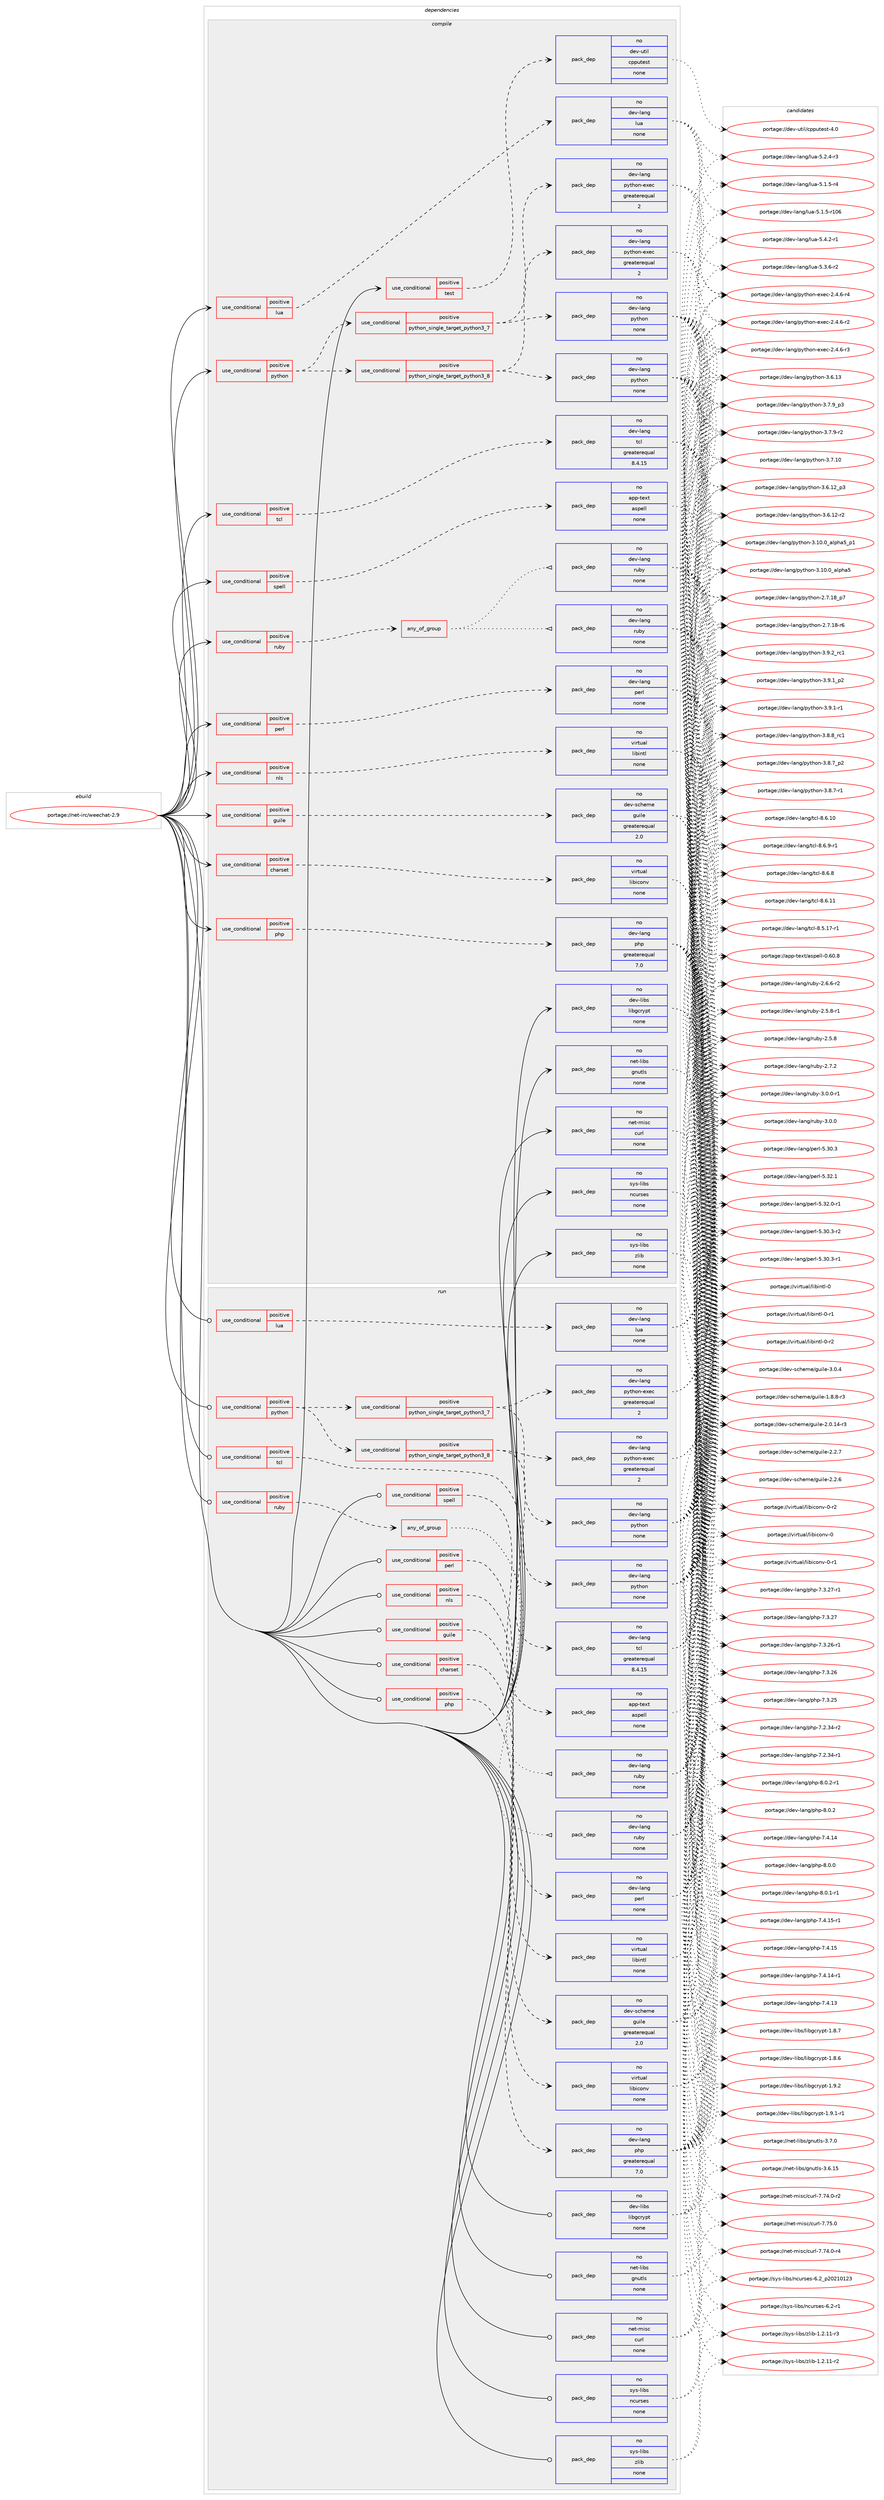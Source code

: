 digraph prolog {

# *************
# Graph options
# *************

newrank=true;
concentrate=true;
compound=true;
graph [rankdir=LR,fontname=Helvetica,fontsize=10,ranksep=1.5];#, ranksep=2.5, nodesep=0.2];
edge  [arrowhead=vee];
node  [fontname=Helvetica,fontsize=10];

# **********
# The ebuild
# **********

subgraph cluster_leftcol {
color=gray;
rank=same;
label=<<i>ebuild</i>>;
id [label="portage://net-irc/weechat-2.9", color=red, width=4, href="../net-irc/weechat-2.9.svg"];
}

# ****************
# The dependencies
# ****************

subgraph cluster_midcol {
color=gray;
label=<<i>dependencies</i>>;
subgraph cluster_compile {
fillcolor="#eeeeee";
style=filled;
label=<<i>compile</i>>;
subgraph cond4044 {
dependency14023 [label=<<TABLE BORDER="0" CELLBORDER="1" CELLSPACING="0" CELLPADDING="4"><TR><TD ROWSPAN="3" CELLPADDING="10">use_conditional</TD></TR><TR><TD>positive</TD></TR><TR><TD>charset</TD></TR></TABLE>>, shape=none, color=red];
subgraph pack9840 {
dependency14024 [label=<<TABLE BORDER="0" CELLBORDER="1" CELLSPACING="0" CELLPADDING="4" WIDTH="220"><TR><TD ROWSPAN="6" CELLPADDING="30">pack_dep</TD></TR><TR><TD WIDTH="110">no</TD></TR><TR><TD>virtual</TD></TR><TR><TD>libiconv</TD></TR><TR><TD>none</TD></TR><TR><TD></TD></TR></TABLE>>, shape=none, color=blue];
}
dependency14023:e -> dependency14024:w [weight=20,style="dashed",arrowhead="vee"];
}
id:e -> dependency14023:w [weight=20,style="solid",arrowhead="vee"];
subgraph cond4045 {
dependency14025 [label=<<TABLE BORDER="0" CELLBORDER="1" CELLSPACING="0" CELLPADDING="4"><TR><TD ROWSPAN="3" CELLPADDING="10">use_conditional</TD></TR><TR><TD>positive</TD></TR><TR><TD>guile</TD></TR></TABLE>>, shape=none, color=red];
subgraph pack9841 {
dependency14026 [label=<<TABLE BORDER="0" CELLBORDER="1" CELLSPACING="0" CELLPADDING="4" WIDTH="220"><TR><TD ROWSPAN="6" CELLPADDING="30">pack_dep</TD></TR><TR><TD WIDTH="110">no</TD></TR><TR><TD>dev-scheme</TD></TR><TR><TD>guile</TD></TR><TR><TD>greaterequal</TD></TR><TR><TD>2.0</TD></TR></TABLE>>, shape=none, color=blue];
}
dependency14025:e -> dependency14026:w [weight=20,style="dashed",arrowhead="vee"];
}
id:e -> dependency14025:w [weight=20,style="solid",arrowhead="vee"];
subgraph cond4046 {
dependency14027 [label=<<TABLE BORDER="0" CELLBORDER="1" CELLSPACING="0" CELLPADDING="4"><TR><TD ROWSPAN="3" CELLPADDING="10">use_conditional</TD></TR><TR><TD>positive</TD></TR><TR><TD>lua</TD></TR></TABLE>>, shape=none, color=red];
subgraph pack9842 {
dependency14028 [label=<<TABLE BORDER="0" CELLBORDER="1" CELLSPACING="0" CELLPADDING="4" WIDTH="220"><TR><TD ROWSPAN="6" CELLPADDING="30">pack_dep</TD></TR><TR><TD WIDTH="110">no</TD></TR><TR><TD>dev-lang</TD></TR><TR><TD>lua</TD></TR><TR><TD>none</TD></TR><TR><TD></TD></TR></TABLE>>, shape=none, color=blue];
}
dependency14027:e -> dependency14028:w [weight=20,style="dashed",arrowhead="vee"];
}
id:e -> dependency14027:w [weight=20,style="solid",arrowhead="vee"];
subgraph cond4047 {
dependency14029 [label=<<TABLE BORDER="0" CELLBORDER="1" CELLSPACING="0" CELLPADDING="4"><TR><TD ROWSPAN="3" CELLPADDING="10">use_conditional</TD></TR><TR><TD>positive</TD></TR><TR><TD>nls</TD></TR></TABLE>>, shape=none, color=red];
subgraph pack9843 {
dependency14030 [label=<<TABLE BORDER="0" CELLBORDER="1" CELLSPACING="0" CELLPADDING="4" WIDTH="220"><TR><TD ROWSPAN="6" CELLPADDING="30">pack_dep</TD></TR><TR><TD WIDTH="110">no</TD></TR><TR><TD>virtual</TD></TR><TR><TD>libintl</TD></TR><TR><TD>none</TD></TR><TR><TD></TD></TR></TABLE>>, shape=none, color=blue];
}
dependency14029:e -> dependency14030:w [weight=20,style="dashed",arrowhead="vee"];
}
id:e -> dependency14029:w [weight=20,style="solid",arrowhead="vee"];
subgraph cond4048 {
dependency14031 [label=<<TABLE BORDER="0" CELLBORDER="1" CELLSPACING="0" CELLPADDING="4"><TR><TD ROWSPAN="3" CELLPADDING="10">use_conditional</TD></TR><TR><TD>positive</TD></TR><TR><TD>perl</TD></TR></TABLE>>, shape=none, color=red];
subgraph pack9844 {
dependency14032 [label=<<TABLE BORDER="0" CELLBORDER="1" CELLSPACING="0" CELLPADDING="4" WIDTH="220"><TR><TD ROWSPAN="6" CELLPADDING="30">pack_dep</TD></TR><TR><TD WIDTH="110">no</TD></TR><TR><TD>dev-lang</TD></TR><TR><TD>perl</TD></TR><TR><TD>none</TD></TR><TR><TD></TD></TR></TABLE>>, shape=none, color=blue];
}
dependency14031:e -> dependency14032:w [weight=20,style="dashed",arrowhead="vee"];
}
id:e -> dependency14031:w [weight=20,style="solid",arrowhead="vee"];
subgraph cond4049 {
dependency14033 [label=<<TABLE BORDER="0" CELLBORDER="1" CELLSPACING="0" CELLPADDING="4"><TR><TD ROWSPAN="3" CELLPADDING="10">use_conditional</TD></TR><TR><TD>positive</TD></TR><TR><TD>php</TD></TR></TABLE>>, shape=none, color=red];
subgraph pack9845 {
dependency14034 [label=<<TABLE BORDER="0" CELLBORDER="1" CELLSPACING="0" CELLPADDING="4" WIDTH="220"><TR><TD ROWSPAN="6" CELLPADDING="30">pack_dep</TD></TR><TR><TD WIDTH="110">no</TD></TR><TR><TD>dev-lang</TD></TR><TR><TD>php</TD></TR><TR><TD>greaterequal</TD></TR><TR><TD>7.0</TD></TR></TABLE>>, shape=none, color=blue];
}
dependency14033:e -> dependency14034:w [weight=20,style="dashed",arrowhead="vee"];
}
id:e -> dependency14033:w [weight=20,style="solid",arrowhead="vee"];
subgraph cond4050 {
dependency14035 [label=<<TABLE BORDER="0" CELLBORDER="1" CELLSPACING="0" CELLPADDING="4"><TR><TD ROWSPAN="3" CELLPADDING="10">use_conditional</TD></TR><TR><TD>positive</TD></TR><TR><TD>python</TD></TR></TABLE>>, shape=none, color=red];
subgraph cond4051 {
dependency14036 [label=<<TABLE BORDER="0" CELLBORDER="1" CELLSPACING="0" CELLPADDING="4"><TR><TD ROWSPAN="3" CELLPADDING="10">use_conditional</TD></TR><TR><TD>positive</TD></TR><TR><TD>python_single_target_python3_7</TD></TR></TABLE>>, shape=none, color=red];
subgraph pack9846 {
dependency14037 [label=<<TABLE BORDER="0" CELLBORDER="1" CELLSPACING="0" CELLPADDING="4" WIDTH="220"><TR><TD ROWSPAN="6" CELLPADDING="30">pack_dep</TD></TR><TR><TD WIDTH="110">no</TD></TR><TR><TD>dev-lang</TD></TR><TR><TD>python</TD></TR><TR><TD>none</TD></TR><TR><TD></TD></TR></TABLE>>, shape=none, color=blue];
}
dependency14036:e -> dependency14037:w [weight=20,style="dashed",arrowhead="vee"];
subgraph pack9847 {
dependency14038 [label=<<TABLE BORDER="0" CELLBORDER="1" CELLSPACING="0" CELLPADDING="4" WIDTH="220"><TR><TD ROWSPAN="6" CELLPADDING="30">pack_dep</TD></TR><TR><TD WIDTH="110">no</TD></TR><TR><TD>dev-lang</TD></TR><TR><TD>python-exec</TD></TR><TR><TD>greaterequal</TD></TR><TR><TD>2</TD></TR></TABLE>>, shape=none, color=blue];
}
dependency14036:e -> dependency14038:w [weight=20,style="dashed",arrowhead="vee"];
}
dependency14035:e -> dependency14036:w [weight=20,style="dashed",arrowhead="vee"];
subgraph cond4052 {
dependency14039 [label=<<TABLE BORDER="0" CELLBORDER="1" CELLSPACING="0" CELLPADDING="4"><TR><TD ROWSPAN="3" CELLPADDING="10">use_conditional</TD></TR><TR><TD>positive</TD></TR><TR><TD>python_single_target_python3_8</TD></TR></TABLE>>, shape=none, color=red];
subgraph pack9848 {
dependency14040 [label=<<TABLE BORDER="0" CELLBORDER="1" CELLSPACING="0" CELLPADDING="4" WIDTH="220"><TR><TD ROWSPAN="6" CELLPADDING="30">pack_dep</TD></TR><TR><TD WIDTH="110">no</TD></TR><TR><TD>dev-lang</TD></TR><TR><TD>python</TD></TR><TR><TD>none</TD></TR><TR><TD></TD></TR></TABLE>>, shape=none, color=blue];
}
dependency14039:e -> dependency14040:w [weight=20,style="dashed",arrowhead="vee"];
subgraph pack9849 {
dependency14041 [label=<<TABLE BORDER="0" CELLBORDER="1" CELLSPACING="0" CELLPADDING="4" WIDTH="220"><TR><TD ROWSPAN="6" CELLPADDING="30">pack_dep</TD></TR><TR><TD WIDTH="110">no</TD></TR><TR><TD>dev-lang</TD></TR><TR><TD>python-exec</TD></TR><TR><TD>greaterequal</TD></TR><TR><TD>2</TD></TR></TABLE>>, shape=none, color=blue];
}
dependency14039:e -> dependency14041:w [weight=20,style="dashed",arrowhead="vee"];
}
dependency14035:e -> dependency14039:w [weight=20,style="dashed",arrowhead="vee"];
}
id:e -> dependency14035:w [weight=20,style="solid",arrowhead="vee"];
subgraph cond4053 {
dependency14042 [label=<<TABLE BORDER="0" CELLBORDER="1" CELLSPACING="0" CELLPADDING="4"><TR><TD ROWSPAN="3" CELLPADDING="10">use_conditional</TD></TR><TR><TD>positive</TD></TR><TR><TD>ruby</TD></TR></TABLE>>, shape=none, color=red];
subgraph any120 {
dependency14043 [label=<<TABLE BORDER="0" CELLBORDER="1" CELLSPACING="0" CELLPADDING="4"><TR><TD CELLPADDING="10">any_of_group</TD></TR></TABLE>>, shape=none, color=red];subgraph pack9850 {
dependency14044 [label=<<TABLE BORDER="0" CELLBORDER="1" CELLSPACING="0" CELLPADDING="4" WIDTH="220"><TR><TD ROWSPAN="6" CELLPADDING="30">pack_dep</TD></TR><TR><TD WIDTH="110">no</TD></TR><TR><TD>dev-lang</TD></TR><TR><TD>ruby</TD></TR><TR><TD>none</TD></TR><TR><TD></TD></TR></TABLE>>, shape=none, color=blue];
}
dependency14043:e -> dependency14044:w [weight=20,style="dotted",arrowhead="oinv"];
subgraph pack9851 {
dependency14045 [label=<<TABLE BORDER="0" CELLBORDER="1" CELLSPACING="0" CELLPADDING="4" WIDTH="220"><TR><TD ROWSPAN="6" CELLPADDING="30">pack_dep</TD></TR><TR><TD WIDTH="110">no</TD></TR><TR><TD>dev-lang</TD></TR><TR><TD>ruby</TD></TR><TR><TD>none</TD></TR><TR><TD></TD></TR></TABLE>>, shape=none, color=blue];
}
dependency14043:e -> dependency14045:w [weight=20,style="dotted",arrowhead="oinv"];
}
dependency14042:e -> dependency14043:w [weight=20,style="dashed",arrowhead="vee"];
}
id:e -> dependency14042:w [weight=20,style="solid",arrowhead="vee"];
subgraph cond4054 {
dependency14046 [label=<<TABLE BORDER="0" CELLBORDER="1" CELLSPACING="0" CELLPADDING="4"><TR><TD ROWSPAN="3" CELLPADDING="10">use_conditional</TD></TR><TR><TD>positive</TD></TR><TR><TD>spell</TD></TR></TABLE>>, shape=none, color=red];
subgraph pack9852 {
dependency14047 [label=<<TABLE BORDER="0" CELLBORDER="1" CELLSPACING="0" CELLPADDING="4" WIDTH="220"><TR><TD ROWSPAN="6" CELLPADDING="30">pack_dep</TD></TR><TR><TD WIDTH="110">no</TD></TR><TR><TD>app-text</TD></TR><TR><TD>aspell</TD></TR><TR><TD>none</TD></TR><TR><TD></TD></TR></TABLE>>, shape=none, color=blue];
}
dependency14046:e -> dependency14047:w [weight=20,style="dashed",arrowhead="vee"];
}
id:e -> dependency14046:w [weight=20,style="solid",arrowhead="vee"];
subgraph cond4055 {
dependency14048 [label=<<TABLE BORDER="0" CELLBORDER="1" CELLSPACING="0" CELLPADDING="4"><TR><TD ROWSPAN="3" CELLPADDING="10">use_conditional</TD></TR><TR><TD>positive</TD></TR><TR><TD>tcl</TD></TR></TABLE>>, shape=none, color=red];
subgraph pack9853 {
dependency14049 [label=<<TABLE BORDER="0" CELLBORDER="1" CELLSPACING="0" CELLPADDING="4" WIDTH="220"><TR><TD ROWSPAN="6" CELLPADDING="30">pack_dep</TD></TR><TR><TD WIDTH="110">no</TD></TR><TR><TD>dev-lang</TD></TR><TR><TD>tcl</TD></TR><TR><TD>greaterequal</TD></TR><TR><TD>8.4.15</TD></TR></TABLE>>, shape=none, color=blue];
}
dependency14048:e -> dependency14049:w [weight=20,style="dashed",arrowhead="vee"];
}
id:e -> dependency14048:w [weight=20,style="solid",arrowhead="vee"];
subgraph cond4056 {
dependency14050 [label=<<TABLE BORDER="0" CELLBORDER="1" CELLSPACING="0" CELLPADDING="4"><TR><TD ROWSPAN="3" CELLPADDING="10">use_conditional</TD></TR><TR><TD>positive</TD></TR><TR><TD>test</TD></TR></TABLE>>, shape=none, color=red];
subgraph pack9854 {
dependency14051 [label=<<TABLE BORDER="0" CELLBORDER="1" CELLSPACING="0" CELLPADDING="4" WIDTH="220"><TR><TD ROWSPAN="6" CELLPADDING="30">pack_dep</TD></TR><TR><TD WIDTH="110">no</TD></TR><TR><TD>dev-util</TD></TR><TR><TD>cpputest</TD></TR><TR><TD>none</TD></TR><TR><TD></TD></TR></TABLE>>, shape=none, color=blue];
}
dependency14050:e -> dependency14051:w [weight=20,style="dashed",arrowhead="vee"];
}
id:e -> dependency14050:w [weight=20,style="solid",arrowhead="vee"];
subgraph pack9855 {
dependency14052 [label=<<TABLE BORDER="0" CELLBORDER="1" CELLSPACING="0" CELLPADDING="4" WIDTH="220"><TR><TD ROWSPAN="6" CELLPADDING="30">pack_dep</TD></TR><TR><TD WIDTH="110">no</TD></TR><TR><TD>dev-libs</TD></TR><TR><TD>libgcrypt</TD></TR><TR><TD>none</TD></TR><TR><TD></TD></TR></TABLE>>, shape=none, color=blue];
}
id:e -> dependency14052:w [weight=20,style="solid",arrowhead="vee"];
subgraph pack9856 {
dependency14053 [label=<<TABLE BORDER="0" CELLBORDER="1" CELLSPACING="0" CELLPADDING="4" WIDTH="220"><TR><TD ROWSPAN="6" CELLPADDING="30">pack_dep</TD></TR><TR><TD WIDTH="110">no</TD></TR><TR><TD>net-libs</TD></TR><TR><TD>gnutls</TD></TR><TR><TD>none</TD></TR><TR><TD></TD></TR></TABLE>>, shape=none, color=blue];
}
id:e -> dependency14053:w [weight=20,style="solid",arrowhead="vee"];
subgraph pack9857 {
dependency14054 [label=<<TABLE BORDER="0" CELLBORDER="1" CELLSPACING="0" CELLPADDING="4" WIDTH="220"><TR><TD ROWSPAN="6" CELLPADDING="30">pack_dep</TD></TR><TR><TD WIDTH="110">no</TD></TR><TR><TD>net-misc</TD></TR><TR><TD>curl</TD></TR><TR><TD>none</TD></TR><TR><TD></TD></TR></TABLE>>, shape=none, color=blue];
}
id:e -> dependency14054:w [weight=20,style="solid",arrowhead="vee"];
subgraph pack9858 {
dependency14055 [label=<<TABLE BORDER="0" CELLBORDER="1" CELLSPACING="0" CELLPADDING="4" WIDTH="220"><TR><TD ROWSPAN="6" CELLPADDING="30">pack_dep</TD></TR><TR><TD WIDTH="110">no</TD></TR><TR><TD>sys-libs</TD></TR><TR><TD>ncurses</TD></TR><TR><TD>none</TD></TR><TR><TD></TD></TR></TABLE>>, shape=none, color=blue];
}
id:e -> dependency14055:w [weight=20,style="solid",arrowhead="vee"];
subgraph pack9859 {
dependency14056 [label=<<TABLE BORDER="0" CELLBORDER="1" CELLSPACING="0" CELLPADDING="4" WIDTH="220"><TR><TD ROWSPAN="6" CELLPADDING="30">pack_dep</TD></TR><TR><TD WIDTH="110">no</TD></TR><TR><TD>sys-libs</TD></TR><TR><TD>zlib</TD></TR><TR><TD>none</TD></TR><TR><TD></TD></TR></TABLE>>, shape=none, color=blue];
}
id:e -> dependency14056:w [weight=20,style="solid",arrowhead="vee"];
}
subgraph cluster_compileandrun {
fillcolor="#eeeeee";
style=filled;
label=<<i>compile and run</i>>;
}
subgraph cluster_run {
fillcolor="#eeeeee";
style=filled;
label=<<i>run</i>>;
subgraph cond4057 {
dependency14057 [label=<<TABLE BORDER="0" CELLBORDER="1" CELLSPACING="0" CELLPADDING="4"><TR><TD ROWSPAN="3" CELLPADDING="10">use_conditional</TD></TR><TR><TD>positive</TD></TR><TR><TD>charset</TD></TR></TABLE>>, shape=none, color=red];
subgraph pack9860 {
dependency14058 [label=<<TABLE BORDER="0" CELLBORDER="1" CELLSPACING="0" CELLPADDING="4" WIDTH="220"><TR><TD ROWSPAN="6" CELLPADDING="30">pack_dep</TD></TR><TR><TD WIDTH="110">no</TD></TR><TR><TD>virtual</TD></TR><TR><TD>libiconv</TD></TR><TR><TD>none</TD></TR><TR><TD></TD></TR></TABLE>>, shape=none, color=blue];
}
dependency14057:e -> dependency14058:w [weight=20,style="dashed",arrowhead="vee"];
}
id:e -> dependency14057:w [weight=20,style="solid",arrowhead="odot"];
subgraph cond4058 {
dependency14059 [label=<<TABLE BORDER="0" CELLBORDER="1" CELLSPACING="0" CELLPADDING="4"><TR><TD ROWSPAN="3" CELLPADDING="10">use_conditional</TD></TR><TR><TD>positive</TD></TR><TR><TD>guile</TD></TR></TABLE>>, shape=none, color=red];
subgraph pack9861 {
dependency14060 [label=<<TABLE BORDER="0" CELLBORDER="1" CELLSPACING="0" CELLPADDING="4" WIDTH="220"><TR><TD ROWSPAN="6" CELLPADDING="30">pack_dep</TD></TR><TR><TD WIDTH="110">no</TD></TR><TR><TD>dev-scheme</TD></TR><TR><TD>guile</TD></TR><TR><TD>greaterequal</TD></TR><TR><TD>2.0</TD></TR></TABLE>>, shape=none, color=blue];
}
dependency14059:e -> dependency14060:w [weight=20,style="dashed",arrowhead="vee"];
}
id:e -> dependency14059:w [weight=20,style="solid",arrowhead="odot"];
subgraph cond4059 {
dependency14061 [label=<<TABLE BORDER="0" CELLBORDER="1" CELLSPACING="0" CELLPADDING="4"><TR><TD ROWSPAN="3" CELLPADDING="10">use_conditional</TD></TR><TR><TD>positive</TD></TR><TR><TD>lua</TD></TR></TABLE>>, shape=none, color=red];
subgraph pack9862 {
dependency14062 [label=<<TABLE BORDER="0" CELLBORDER="1" CELLSPACING="0" CELLPADDING="4" WIDTH="220"><TR><TD ROWSPAN="6" CELLPADDING="30">pack_dep</TD></TR><TR><TD WIDTH="110">no</TD></TR><TR><TD>dev-lang</TD></TR><TR><TD>lua</TD></TR><TR><TD>none</TD></TR><TR><TD></TD></TR></TABLE>>, shape=none, color=blue];
}
dependency14061:e -> dependency14062:w [weight=20,style="dashed",arrowhead="vee"];
}
id:e -> dependency14061:w [weight=20,style="solid",arrowhead="odot"];
subgraph cond4060 {
dependency14063 [label=<<TABLE BORDER="0" CELLBORDER="1" CELLSPACING="0" CELLPADDING="4"><TR><TD ROWSPAN="3" CELLPADDING="10">use_conditional</TD></TR><TR><TD>positive</TD></TR><TR><TD>nls</TD></TR></TABLE>>, shape=none, color=red];
subgraph pack9863 {
dependency14064 [label=<<TABLE BORDER="0" CELLBORDER="1" CELLSPACING="0" CELLPADDING="4" WIDTH="220"><TR><TD ROWSPAN="6" CELLPADDING="30">pack_dep</TD></TR><TR><TD WIDTH="110">no</TD></TR><TR><TD>virtual</TD></TR><TR><TD>libintl</TD></TR><TR><TD>none</TD></TR><TR><TD></TD></TR></TABLE>>, shape=none, color=blue];
}
dependency14063:e -> dependency14064:w [weight=20,style="dashed",arrowhead="vee"];
}
id:e -> dependency14063:w [weight=20,style="solid",arrowhead="odot"];
subgraph cond4061 {
dependency14065 [label=<<TABLE BORDER="0" CELLBORDER="1" CELLSPACING="0" CELLPADDING="4"><TR><TD ROWSPAN="3" CELLPADDING="10">use_conditional</TD></TR><TR><TD>positive</TD></TR><TR><TD>perl</TD></TR></TABLE>>, shape=none, color=red];
subgraph pack9864 {
dependency14066 [label=<<TABLE BORDER="0" CELLBORDER="1" CELLSPACING="0" CELLPADDING="4" WIDTH="220"><TR><TD ROWSPAN="6" CELLPADDING="30">pack_dep</TD></TR><TR><TD WIDTH="110">no</TD></TR><TR><TD>dev-lang</TD></TR><TR><TD>perl</TD></TR><TR><TD>none</TD></TR><TR><TD></TD></TR></TABLE>>, shape=none, color=blue];
}
dependency14065:e -> dependency14066:w [weight=20,style="dashed",arrowhead="vee"];
}
id:e -> dependency14065:w [weight=20,style="solid",arrowhead="odot"];
subgraph cond4062 {
dependency14067 [label=<<TABLE BORDER="0" CELLBORDER="1" CELLSPACING="0" CELLPADDING="4"><TR><TD ROWSPAN="3" CELLPADDING="10">use_conditional</TD></TR><TR><TD>positive</TD></TR><TR><TD>php</TD></TR></TABLE>>, shape=none, color=red];
subgraph pack9865 {
dependency14068 [label=<<TABLE BORDER="0" CELLBORDER="1" CELLSPACING="0" CELLPADDING="4" WIDTH="220"><TR><TD ROWSPAN="6" CELLPADDING="30">pack_dep</TD></TR><TR><TD WIDTH="110">no</TD></TR><TR><TD>dev-lang</TD></TR><TR><TD>php</TD></TR><TR><TD>greaterequal</TD></TR><TR><TD>7.0</TD></TR></TABLE>>, shape=none, color=blue];
}
dependency14067:e -> dependency14068:w [weight=20,style="dashed",arrowhead="vee"];
}
id:e -> dependency14067:w [weight=20,style="solid",arrowhead="odot"];
subgraph cond4063 {
dependency14069 [label=<<TABLE BORDER="0" CELLBORDER="1" CELLSPACING="0" CELLPADDING="4"><TR><TD ROWSPAN="3" CELLPADDING="10">use_conditional</TD></TR><TR><TD>positive</TD></TR><TR><TD>python</TD></TR></TABLE>>, shape=none, color=red];
subgraph cond4064 {
dependency14070 [label=<<TABLE BORDER="0" CELLBORDER="1" CELLSPACING="0" CELLPADDING="4"><TR><TD ROWSPAN="3" CELLPADDING="10">use_conditional</TD></TR><TR><TD>positive</TD></TR><TR><TD>python_single_target_python3_7</TD></TR></TABLE>>, shape=none, color=red];
subgraph pack9866 {
dependency14071 [label=<<TABLE BORDER="0" CELLBORDER="1" CELLSPACING="0" CELLPADDING="4" WIDTH="220"><TR><TD ROWSPAN="6" CELLPADDING="30">pack_dep</TD></TR><TR><TD WIDTH="110">no</TD></TR><TR><TD>dev-lang</TD></TR><TR><TD>python</TD></TR><TR><TD>none</TD></TR><TR><TD></TD></TR></TABLE>>, shape=none, color=blue];
}
dependency14070:e -> dependency14071:w [weight=20,style="dashed",arrowhead="vee"];
subgraph pack9867 {
dependency14072 [label=<<TABLE BORDER="0" CELLBORDER="1" CELLSPACING="0" CELLPADDING="4" WIDTH="220"><TR><TD ROWSPAN="6" CELLPADDING="30">pack_dep</TD></TR><TR><TD WIDTH="110">no</TD></TR><TR><TD>dev-lang</TD></TR><TR><TD>python-exec</TD></TR><TR><TD>greaterequal</TD></TR><TR><TD>2</TD></TR></TABLE>>, shape=none, color=blue];
}
dependency14070:e -> dependency14072:w [weight=20,style="dashed",arrowhead="vee"];
}
dependency14069:e -> dependency14070:w [weight=20,style="dashed",arrowhead="vee"];
subgraph cond4065 {
dependency14073 [label=<<TABLE BORDER="0" CELLBORDER="1" CELLSPACING="0" CELLPADDING="4"><TR><TD ROWSPAN="3" CELLPADDING="10">use_conditional</TD></TR><TR><TD>positive</TD></TR><TR><TD>python_single_target_python3_8</TD></TR></TABLE>>, shape=none, color=red];
subgraph pack9868 {
dependency14074 [label=<<TABLE BORDER="0" CELLBORDER="1" CELLSPACING="0" CELLPADDING="4" WIDTH="220"><TR><TD ROWSPAN="6" CELLPADDING="30">pack_dep</TD></TR><TR><TD WIDTH="110">no</TD></TR><TR><TD>dev-lang</TD></TR><TR><TD>python</TD></TR><TR><TD>none</TD></TR><TR><TD></TD></TR></TABLE>>, shape=none, color=blue];
}
dependency14073:e -> dependency14074:w [weight=20,style="dashed",arrowhead="vee"];
subgraph pack9869 {
dependency14075 [label=<<TABLE BORDER="0" CELLBORDER="1" CELLSPACING="0" CELLPADDING="4" WIDTH="220"><TR><TD ROWSPAN="6" CELLPADDING="30">pack_dep</TD></TR><TR><TD WIDTH="110">no</TD></TR><TR><TD>dev-lang</TD></TR><TR><TD>python-exec</TD></TR><TR><TD>greaterequal</TD></TR><TR><TD>2</TD></TR></TABLE>>, shape=none, color=blue];
}
dependency14073:e -> dependency14075:w [weight=20,style="dashed",arrowhead="vee"];
}
dependency14069:e -> dependency14073:w [weight=20,style="dashed",arrowhead="vee"];
}
id:e -> dependency14069:w [weight=20,style="solid",arrowhead="odot"];
subgraph cond4066 {
dependency14076 [label=<<TABLE BORDER="0" CELLBORDER="1" CELLSPACING="0" CELLPADDING="4"><TR><TD ROWSPAN="3" CELLPADDING="10">use_conditional</TD></TR><TR><TD>positive</TD></TR><TR><TD>ruby</TD></TR></TABLE>>, shape=none, color=red];
subgraph any121 {
dependency14077 [label=<<TABLE BORDER="0" CELLBORDER="1" CELLSPACING="0" CELLPADDING="4"><TR><TD CELLPADDING="10">any_of_group</TD></TR></TABLE>>, shape=none, color=red];subgraph pack9870 {
dependency14078 [label=<<TABLE BORDER="0" CELLBORDER="1" CELLSPACING="0" CELLPADDING="4" WIDTH="220"><TR><TD ROWSPAN="6" CELLPADDING="30">pack_dep</TD></TR><TR><TD WIDTH="110">no</TD></TR><TR><TD>dev-lang</TD></TR><TR><TD>ruby</TD></TR><TR><TD>none</TD></TR><TR><TD></TD></TR></TABLE>>, shape=none, color=blue];
}
dependency14077:e -> dependency14078:w [weight=20,style="dotted",arrowhead="oinv"];
subgraph pack9871 {
dependency14079 [label=<<TABLE BORDER="0" CELLBORDER="1" CELLSPACING="0" CELLPADDING="4" WIDTH="220"><TR><TD ROWSPAN="6" CELLPADDING="30">pack_dep</TD></TR><TR><TD WIDTH="110">no</TD></TR><TR><TD>dev-lang</TD></TR><TR><TD>ruby</TD></TR><TR><TD>none</TD></TR><TR><TD></TD></TR></TABLE>>, shape=none, color=blue];
}
dependency14077:e -> dependency14079:w [weight=20,style="dotted",arrowhead="oinv"];
}
dependency14076:e -> dependency14077:w [weight=20,style="dashed",arrowhead="vee"];
}
id:e -> dependency14076:w [weight=20,style="solid",arrowhead="odot"];
subgraph cond4067 {
dependency14080 [label=<<TABLE BORDER="0" CELLBORDER="1" CELLSPACING="0" CELLPADDING="4"><TR><TD ROWSPAN="3" CELLPADDING="10">use_conditional</TD></TR><TR><TD>positive</TD></TR><TR><TD>spell</TD></TR></TABLE>>, shape=none, color=red];
subgraph pack9872 {
dependency14081 [label=<<TABLE BORDER="0" CELLBORDER="1" CELLSPACING="0" CELLPADDING="4" WIDTH="220"><TR><TD ROWSPAN="6" CELLPADDING="30">pack_dep</TD></TR><TR><TD WIDTH="110">no</TD></TR><TR><TD>app-text</TD></TR><TR><TD>aspell</TD></TR><TR><TD>none</TD></TR><TR><TD></TD></TR></TABLE>>, shape=none, color=blue];
}
dependency14080:e -> dependency14081:w [weight=20,style="dashed",arrowhead="vee"];
}
id:e -> dependency14080:w [weight=20,style="solid",arrowhead="odot"];
subgraph cond4068 {
dependency14082 [label=<<TABLE BORDER="0" CELLBORDER="1" CELLSPACING="0" CELLPADDING="4"><TR><TD ROWSPAN="3" CELLPADDING="10">use_conditional</TD></TR><TR><TD>positive</TD></TR><TR><TD>tcl</TD></TR></TABLE>>, shape=none, color=red];
subgraph pack9873 {
dependency14083 [label=<<TABLE BORDER="0" CELLBORDER="1" CELLSPACING="0" CELLPADDING="4" WIDTH="220"><TR><TD ROWSPAN="6" CELLPADDING="30">pack_dep</TD></TR><TR><TD WIDTH="110">no</TD></TR><TR><TD>dev-lang</TD></TR><TR><TD>tcl</TD></TR><TR><TD>greaterequal</TD></TR><TR><TD>8.4.15</TD></TR></TABLE>>, shape=none, color=blue];
}
dependency14082:e -> dependency14083:w [weight=20,style="dashed",arrowhead="vee"];
}
id:e -> dependency14082:w [weight=20,style="solid",arrowhead="odot"];
subgraph pack9874 {
dependency14084 [label=<<TABLE BORDER="0" CELLBORDER="1" CELLSPACING="0" CELLPADDING="4" WIDTH="220"><TR><TD ROWSPAN="6" CELLPADDING="30">pack_dep</TD></TR><TR><TD WIDTH="110">no</TD></TR><TR><TD>dev-libs</TD></TR><TR><TD>libgcrypt</TD></TR><TR><TD>none</TD></TR><TR><TD></TD></TR></TABLE>>, shape=none, color=blue];
}
id:e -> dependency14084:w [weight=20,style="solid",arrowhead="odot"];
subgraph pack9875 {
dependency14085 [label=<<TABLE BORDER="0" CELLBORDER="1" CELLSPACING="0" CELLPADDING="4" WIDTH="220"><TR><TD ROWSPAN="6" CELLPADDING="30">pack_dep</TD></TR><TR><TD WIDTH="110">no</TD></TR><TR><TD>net-libs</TD></TR><TR><TD>gnutls</TD></TR><TR><TD>none</TD></TR><TR><TD></TD></TR></TABLE>>, shape=none, color=blue];
}
id:e -> dependency14085:w [weight=20,style="solid",arrowhead="odot"];
subgraph pack9876 {
dependency14086 [label=<<TABLE BORDER="0" CELLBORDER="1" CELLSPACING="0" CELLPADDING="4" WIDTH="220"><TR><TD ROWSPAN="6" CELLPADDING="30">pack_dep</TD></TR><TR><TD WIDTH="110">no</TD></TR><TR><TD>net-misc</TD></TR><TR><TD>curl</TD></TR><TR><TD>none</TD></TR><TR><TD></TD></TR></TABLE>>, shape=none, color=blue];
}
id:e -> dependency14086:w [weight=20,style="solid",arrowhead="odot"];
subgraph pack9877 {
dependency14087 [label=<<TABLE BORDER="0" CELLBORDER="1" CELLSPACING="0" CELLPADDING="4" WIDTH="220"><TR><TD ROWSPAN="6" CELLPADDING="30">pack_dep</TD></TR><TR><TD WIDTH="110">no</TD></TR><TR><TD>sys-libs</TD></TR><TR><TD>ncurses</TD></TR><TR><TD>none</TD></TR><TR><TD></TD></TR></TABLE>>, shape=none, color=blue];
}
id:e -> dependency14087:w [weight=20,style="solid",arrowhead="odot"];
subgraph pack9878 {
dependency14088 [label=<<TABLE BORDER="0" CELLBORDER="1" CELLSPACING="0" CELLPADDING="4" WIDTH="220"><TR><TD ROWSPAN="6" CELLPADDING="30">pack_dep</TD></TR><TR><TD WIDTH="110">no</TD></TR><TR><TD>sys-libs</TD></TR><TR><TD>zlib</TD></TR><TR><TD>none</TD></TR><TR><TD></TD></TR></TABLE>>, shape=none, color=blue];
}
id:e -> dependency14088:w [weight=20,style="solid",arrowhead="odot"];
}
}

# **************
# The candidates
# **************

subgraph cluster_choices {
rank=same;
color=gray;
label=<<i>candidates</i>>;

subgraph choice9840 {
color=black;
nodesep=1;
choice1181051141161179710847108105981059911111011845484511450 [label="portage://virtual/libiconv-0-r2", color=red, width=4,href="../virtual/libiconv-0-r2.svg"];
choice1181051141161179710847108105981059911111011845484511449 [label="portage://virtual/libiconv-0-r1", color=red, width=4,href="../virtual/libiconv-0-r1.svg"];
choice118105114116117971084710810598105991111101184548 [label="portage://virtual/libiconv-0", color=red, width=4,href="../virtual/libiconv-0.svg"];
dependency14024:e -> choice1181051141161179710847108105981059911111011845484511450:w [style=dotted,weight="100"];
dependency14024:e -> choice1181051141161179710847108105981059911111011845484511449:w [style=dotted,weight="100"];
dependency14024:e -> choice118105114116117971084710810598105991111101184548:w [style=dotted,weight="100"];
}
subgraph choice9841 {
color=black;
nodesep=1;
choice100101118451159910410110910147103117105108101455146484652 [label="portage://dev-scheme/guile-3.0.4", color=red, width=4,href="../dev-scheme/guile-3.0.4.svg"];
choice100101118451159910410110910147103117105108101455046504655 [label="portage://dev-scheme/guile-2.2.7", color=red, width=4,href="../dev-scheme/guile-2.2.7.svg"];
choice100101118451159910410110910147103117105108101455046504654 [label="portage://dev-scheme/guile-2.2.6", color=red, width=4,href="../dev-scheme/guile-2.2.6.svg"];
choice100101118451159910410110910147103117105108101455046484649524511451 [label="portage://dev-scheme/guile-2.0.14-r3", color=red, width=4,href="../dev-scheme/guile-2.0.14-r3.svg"];
choice1001011184511599104101109101471031171051081014549465646564511451 [label="portage://dev-scheme/guile-1.8.8-r3", color=red, width=4,href="../dev-scheme/guile-1.8.8-r3.svg"];
dependency14026:e -> choice100101118451159910410110910147103117105108101455146484652:w [style=dotted,weight="100"];
dependency14026:e -> choice100101118451159910410110910147103117105108101455046504655:w [style=dotted,weight="100"];
dependency14026:e -> choice100101118451159910410110910147103117105108101455046504654:w [style=dotted,weight="100"];
dependency14026:e -> choice100101118451159910410110910147103117105108101455046484649524511451:w [style=dotted,weight="100"];
dependency14026:e -> choice1001011184511599104101109101471031171051081014549465646564511451:w [style=dotted,weight="100"];
}
subgraph choice9842 {
color=black;
nodesep=1;
choice100101118451089711010347108117974553465246504511449 [label="portage://dev-lang/lua-5.4.2-r1", color=red, width=4,href="../dev-lang/lua-5.4.2-r1.svg"];
choice100101118451089711010347108117974553465146544511450 [label="portage://dev-lang/lua-5.3.6-r2", color=red, width=4,href="../dev-lang/lua-5.3.6-r2.svg"];
choice100101118451089711010347108117974553465046524511451 [label="portage://dev-lang/lua-5.2.4-r3", color=red, width=4,href="../dev-lang/lua-5.2.4-r3.svg"];
choice100101118451089711010347108117974553464946534511452 [label="portage://dev-lang/lua-5.1.5-r4", color=red, width=4,href="../dev-lang/lua-5.1.5-r4.svg"];
choice1001011184510897110103471081179745534649465345114494854 [label="portage://dev-lang/lua-5.1.5-r106", color=red, width=4,href="../dev-lang/lua-5.1.5-r106.svg"];
dependency14028:e -> choice100101118451089711010347108117974553465246504511449:w [style=dotted,weight="100"];
dependency14028:e -> choice100101118451089711010347108117974553465146544511450:w [style=dotted,weight="100"];
dependency14028:e -> choice100101118451089711010347108117974553465046524511451:w [style=dotted,weight="100"];
dependency14028:e -> choice100101118451089711010347108117974553464946534511452:w [style=dotted,weight="100"];
dependency14028:e -> choice1001011184510897110103471081179745534649465345114494854:w [style=dotted,weight="100"];
}
subgraph choice9843 {
color=black;
nodesep=1;
choice11810511411611797108471081059810511011610845484511450 [label="portage://virtual/libintl-0-r2", color=red, width=4,href="../virtual/libintl-0-r2.svg"];
choice11810511411611797108471081059810511011610845484511449 [label="portage://virtual/libintl-0-r1", color=red, width=4,href="../virtual/libintl-0-r1.svg"];
choice1181051141161179710847108105981051101161084548 [label="portage://virtual/libintl-0", color=red, width=4,href="../virtual/libintl-0.svg"];
dependency14030:e -> choice11810511411611797108471081059810511011610845484511450:w [style=dotted,weight="100"];
dependency14030:e -> choice11810511411611797108471081059810511011610845484511449:w [style=dotted,weight="100"];
dependency14030:e -> choice1181051141161179710847108105981051101161084548:w [style=dotted,weight="100"];
}
subgraph choice9844 {
color=black;
nodesep=1;
choice10010111845108971101034711210111410845534651504649 [label="portage://dev-lang/perl-5.32.1", color=red, width=4,href="../dev-lang/perl-5.32.1.svg"];
choice100101118451089711010347112101114108455346515046484511449 [label="portage://dev-lang/perl-5.32.0-r1", color=red, width=4,href="../dev-lang/perl-5.32.0-r1.svg"];
choice100101118451089711010347112101114108455346514846514511450 [label="portage://dev-lang/perl-5.30.3-r2", color=red, width=4,href="../dev-lang/perl-5.30.3-r2.svg"];
choice100101118451089711010347112101114108455346514846514511449 [label="portage://dev-lang/perl-5.30.3-r1", color=red, width=4,href="../dev-lang/perl-5.30.3-r1.svg"];
choice10010111845108971101034711210111410845534651484651 [label="portage://dev-lang/perl-5.30.3", color=red, width=4,href="../dev-lang/perl-5.30.3.svg"];
dependency14032:e -> choice10010111845108971101034711210111410845534651504649:w [style=dotted,weight="100"];
dependency14032:e -> choice100101118451089711010347112101114108455346515046484511449:w [style=dotted,weight="100"];
dependency14032:e -> choice100101118451089711010347112101114108455346514846514511450:w [style=dotted,weight="100"];
dependency14032:e -> choice100101118451089711010347112101114108455346514846514511449:w [style=dotted,weight="100"];
dependency14032:e -> choice10010111845108971101034711210111410845534651484651:w [style=dotted,weight="100"];
}
subgraph choice9845 {
color=black;
nodesep=1;
choice1001011184510897110103471121041124556464846504511449 [label="portage://dev-lang/php-8.0.2-r1", color=red, width=4,href="../dev-lang/php-8.0.2-r1.svg"];
choice100101118451089711010347112104112455646484650 [label="portage://dev-lang/php-8.0.2", color=red, width=4,href="../dev-lang/php-8.0.2.svg"];
choice1001011184510897110103471121041124556464846494511449 [label="portage://dev-lang/php-8.0.1-r1", color=red, width=4,href="../dev-lang/php-8.0.1-r1.svg"];
choice100101118451089711010347112104112455646484648 [label="portage://dev-lang/php-8.0.0", color=red, width=4,href="../dev-lang/php-8.0.0.svg"];
choice100101118451089711010347112104112455546524649534511449 [label="portage://dev-lang/php-7.4.15-r1", color=red, width=4,href="../dev-lang/php-7.4.15-r1.svg"];
choice10010111845108971101034711210411245554652464953 [label="portage://dev-lang/php-7.4.15", color=red, width=4,href="../dev-lang/php-7.4.15.svg"];
choice100101118451089711010347112104112455546524649524511449 [label="portage://dev-lang/php-7.4.14-r1", color=red, width=4,href="../dev-lang/php-7.4.14-r1.svg"];
choice10010111845108971101034711210411245554652464952 [label="portage://dev-lang/php-7.4.14", color=red, width=4,href="../dev-lang/php-7.4.14.svg"];
choice10010111845108971101034711210411245554652464951 [label="portage://dev-lang/php-7.4.13", color=red, width=4,href="../dev-lang/php-7.4.13.svg"];
choice100101118451089711010347112104112455546514650554511449 [label="portage://dev-lang/php-7.3.27-r1", color=red, width=4,href="../dev-lang/php-7.3.27-r1.svg"];
choice10010111845108971101034711210411245554651465055 [label="portage://dev-lang/php-7.3.27", color=red, width=4,href="../dev-lang/php-7.3.27.svg"];
choice100101118451089711010347112104112455546514650544511449 [label="portage://dev-lang/php-7.3.26-r1", color=red, width=4,href="../dev-lang/php-7.3.26-r1.svg"];
choice10010111845108971101034711210411245554651465054 [label="portage://dev-lang/php-7.3.26", color=red, width=4,href="../dev-lang/php-7.3.26.svg"];
choice10010111845108971101034711210411245554651465053 [label="portage://dev-lang/php-7.3.25", color=red, width=4,href="../dev-lang/php-7.3.25.svg"];
choice100101118451089711010347112104112455546504651524511450 [label="portage://dev-lang/php-7.2.34-r2", color=red, width=4,href="../dev-lang/php-7.2.34-r2.svg"];
choice100101118451089711010347112104112455546504651524511449 [label="portage://dev-lang/php-7.2.34-r1", color=red, width=4,href="../dev-lang/php-7.2.34-r1.svg"];
dependency14034:e -> choice1001011184510897110103471121041124556464846504511449:w [style=dotted,weight="100"];
dependency14034:e -> choice100101118451089711010347112104112455646484650:w [style=dotted,weight="100"];
dependency14034:e -> choice1001011184510897110103471121041124556464846494511449:w [style=dotted,weight="100"];
dependency14034:e -> choice100101118451089711010347112104112455646484648:w [style=dotted,weight="100"];
dependency14034:e -> choice100101118451089711010347112104112455546524649534511449:w [style=dotted,weight="100"];
dependency14034:e -> choice10010111845108971101034711210411245554652464953:w [style=dotted,weight="100"];
dependency14034:e -> choice100101118451089711010347112104112455546524649524511449:w [style=dotted,weight="100"];
dependency14034:e -> choice10010111845108971101034711210411245554652464952:w [style=dotted,weight="100"];
dependency14034:e -> choice10010111845108971101034711210411245554652464951:w [style=dotted,weight="100"];
dependency14034:e -> choice100101118451089711010347112104112455546514650554511449:w [style=dotted,weight="100"];
dependency14034:e -> choice10010111845108971101034711210411245554651465055:w [style=dotted,weight="100"];
dependency14034:e -> choice100101118451089711010347112104112455546514650544511449:w [style=dotted,weight="100"];
dependency14034:e -> choice10010111845108971101034711210411245554651465054:w [style=dotted,weight="100"];
dependency14034:e -> choice10010111845108971101034711210411245554651465053:w [style=dotted,weight="100"];
dependency14034:e -> choice100101118451089711010347112104112455546504651524511450:w [style=dotted,weight="100"];
dependency14034:e -> choice100101118451089711010347112104112455546504651524511449:w [style=dotted,weight="100"];
}
subgraph choice9846 {
color=black;
nodesep=1;
choice100101118451089711010347112121116104111110455146574650951149949 [label="portage://dev-lang/python-3.9.2_rc1", color=red, width=4,href="../dev-lang/python-3.9.2_rc1.svg"];
choice1001011184510897110103471121211161041111104551465746499511250 [label="portage://dev-lang/python-3.9.1_p2", color=red, width=4,href="../dev-lang/python-3.9.1_p2.svg"];
choice1001011184510897110103471121211161041111104551465746494511449 [label="portage://dev-lang/python-3.9.1-r1", color=red, width=4,href="../dev-lang/python-3.9.1-r1.svg"];
choice100101118451089711010347112121116104111110455146564656951149949 [label="portage://dev-lang/python-3.8.8_rc1", color=red, width=4,href="../dev-lang/python-3.8.8_rc1.svg"];
choice1001011184510897110103471121211161041111104551465646559511250 [label="portage://dev-lang/python-3.8.7_p2", color=red, width=4,href="../dev-lang/python-3.8.7_p2.svg"];
choice1001011184510897110103471121211161041111104551465646554511449 [label="portage://dev-lang/python-3.8.7-r1", color=red, width=4,href="../dev-lang/python-3.8.7-r1.svg"];
choice1001011184510897110103471121211161041111104551465546579511251 [label="portage://dev-lang/python-3.7.9_p3", color=red, width=4,href="../dev-lang/python-3.7.9_p3.svg"];
choice1001011184510897110103471121211161041111104551465546574511450 [label="portage://dev-lang/python-3.7.9-r2", color=red, width=4,href="../dev-lang/python-3.7.9-r2.svg"];
choice10010111845108971101034711212111610411111045514655464948 [label="portage://dev-lang/python-3.7.10", color=red, width=4,href="../dev-lang/python-3.7.10.svg"];
choice10010111845108971101034711212111610411111045514654464951 [label="portage://dev-lang/python-3.6.13", color=red, width=4,href="../dev-lang/python-3.6.13.svg"];
choice100101118451089711010347112121116104111110455146544649509511251 [label="portage://dev-lang/python-3.6.12_p3", color=red, width=4,href="../dev-lang/python-3.6.12_p3.svg"];
choice100101118451089711010347112121116104111110455146544649504511450 [label="portage://dev-lang/python-3.6.12-r2", color=red, width=4,href="../dev-lang/python-3.6.12-r2.svg"];
choice10010111845108971101034711212111610411111045514649484648959710811210497539511249 [label="portage://dev-lang/python-3.10.0_alpha5_p1", color=red, width=4,href="../dev-lang/python-3.10.0_alpha5_p1.svg"];
choice1001011184510897110103471121211161041111104551464948464895971081121049753 [label="portage://dev-lang/python-3.10.0_alpha5", color=red, width=4,href="../dev-lang/python-3.10.0_alpha5.svg"];
choice100101118451089711010347112121116104111110455046554649569511255 [label="portage://dev-lang/python-2.7.18_p7", color=red, width=4,href="../dev-lang/python-2.7.18_p7.svg"];
choice100101118451089711010347112121116104111110455046554649564511454 [label="portage://dev-lang/python-2.7.18-r6", color=red, width=4,href="../dev-lang/python-2.7.18-r6.svg"];
dependency14037:e -> choice100101118451089711010347112121116104111110455146574650951149949:w [style=dotted,weight="100"];
dependency14037:e -> choice1001011184510897110103471121211161041111104551465746499511250:w [style=dotted,weight="100"];
dependency14037:e -> choice1001011184510897110103471121211161041111104551465746494511449:w [style=dotted,weight="100"];
dependency14037:e -> choice100101118451089711010347112121116104111110455146564656951149949:w [style=dotted,weight="100"];
dependency14037:e -> choice1001011184510897110103471121211161041111104551465646559511250:w [style=dotted,weight="100"];
dependency14037:e -> choice1001011184510897110103471121211161041111104551465646554511449:w [style=dotted,weight="100"];
dependency14037:e -> choice1001011184510897110103471121211161041111104551465546579511251:w [style=dotted,weight="100"];
dependency14037:e -> choice1001011184510897110103471121211161041111104551465546574511450:w [style=dotted,weight="100"];
dependency14037:e -> choice10010111845108971101034711212111610411111045514655464948:w [style=dotted,weight="100"];
dependency14037:e -> choice10010111845108971101034711212111610411111045514654464951:w [style=dotted,weight="100"];
dependency14037:e -> choice100101118451089711010347112121116104111110455146544649509511251:w [style=dotted,weight="100"];
dependency14037:e -> choice100101118451089711010347112121116104111110455146544649504511450:w [style=dotted,weight="100"];
dependency14037:e -> choice10010111845108971101034711212111610411111045514649484648959710811210497539511249:w [style=dotted,weight="100"];
dependency14037:e -> choice1001011184510897110103471121211161041111104551464948464895971081121049753:w [style=dotted,weight="100"];
dependency14037:e -> choice100101118451089711010347112121116104111110455046554649569511255:w [style=dotted,weight="100"];
dependency14037:e -> choice100101118451089711010347112121116104111110455046554649564511454:w [style=dotted,weight="100"];
}
subgraph choice9847 {
color=black;
nodesep=1;
choice10010111845108971101034711212111610411111045101120101994550465246544511452 [label="portage://dev-lang/python-exec-2.4.6-r4", color=red, width=4,href="../dev-lang/python-exec-2.4.6-r4.svg"];
choice10010111845108971101034711212111610411111045101120101994550465246544511451 [label="portage://dev-lang/python-exec-2.4.6-r3", color=red, width=4,href="../dev-lang/python-exec-2.4.6-r3.svg"];
choice10010111845108971101034711212111610411111045101120101994550465246544511450 [label="portage://dev-lang/python-exec-2.4.6-r2", color=red, width=4,href="../dev-lang/python-exec-2.4.6-r2.svg"];
dependency14038:e -> choice10010111845108971101034711212111610411111045101120101994550465246544511452:w [style=dotted,weight="100"];
dependency14038:e -> choice10010111845108971101034711212111610411111045101120101994550465246544511451:w [style=dotted,weight="100"];
dependency14038:e -> choice10010111845108971101034711212111610411111045101120101994550465246544511450:w [style=dotted,weight="100"];
}
subgraph choice9848 {
color=black;
nodesep=1;
choice100101118451089711010347112121116104111110455146574650951149949 [label="portage://dev-lang/python-3.9.2_rc1", color=red, width=4,href="../dev-lang/python-3.9.2_rc1.svg"];
choice1001011184510897110103471121211161041111104551465746499511250 [label="portage://dev-lang/python-3.9.1_p2", color=red, width=4,href="../dev-lang/python-3.9.1_p2.svg"];
choice1001011184510897110103471121211161041111104551465746494511449 [label="portage://dev-lang/python-3.9.1-r1", color=red, width=4,href="../dev-lang/python-3.9.1-r1.svg"];
choice100101118451089711010347112121116104111110455146564656951149949 [label="portage://dev-lang/python-3.8.8_rc1", color=red, width=4,href="../dev-lang/python-3.8.8_rc1.svg"];
choice1001011184510897110103471121211161041111104551465646559511250 [label="portage://dev-lang/python-3.8.7_p2", color=red, width=4,href="../dev-lang/python-3.8.7_p2.svg"];
choice1001011184510897110103471121211161041111104551465646554511449 [label="portage://dev-lang/python-3.8.7-r1", color=red, width=4,href="../dev-lang/python-3.8.7-r1.svg"];
choice1001011184510897110103471121211161041111104551465546579511251 [label="portage://dev-lang/python-3.7.9_p3", color=red, width=4,href="../dev-lang/python-3.7.9_p3.svg"];
choice1001011184510897110103471121211161041111104551465546574511450 [label="portage://dev-lang/python-3.7.9-r2", color=red, width=4,href="../dev-lang/python-3.7.9-r2.svg"];
choice10010111845108971101034711212111610411111045514655464948 [label="portage://dev-lang/python-3.7.10", color=red, width=4,href="../dev-lang/python-3.7.10.svg"];
choice10010111845108971101034711212111610411111045514654464951 [label="portage://dev-lang/python-3.6.13", color=red, width=4,href="../dev-lang/python-3.6.13.svg"];
choice100101118451089711010347112121116104111110455146544649509511251 [label="portage://dev-lang/python-3.6.12_p3", color=red, width=4,href="../dev-lang/python-3.6.12_p3.svg"];
choice100101118451089711010347112121116104111110455146544649504511450 [label="portage://dev-lang/python-3.6.12-r2", color=red, width=4,href="../dev-lang/python-3.6.12-r2.svg"];
choice10010111845108971101034711212111610411111045514649484648959710811210497539511249 [label="portage://dev-lang/python-3.10.0_alpha5_p1", color=red, width=4,href="../dev-lang/python-3.10.0_alpha5_p1.svg"];
choice1001011184510897110103471121211161041111104551464948464895971081121049753 [label="portage://dev-lang/python-3.10.0_alpha5", color=red, width=4,href="../dev-lang/python-3.10.0_alpha5.svg"];
choice100101118451089711010347112121116104111110455046554649569511255 [label="portage://dev-lang/python-2.7.18_p7", color=red, width=4,href="../dev-lang/python-2.7.18_p7.svg"];
choice100101118451089711010347112121116104111110455046554649564511454 [label="portage://dev-lang/python-2.7.18-r6", color=red, width=4,href="../dev-lang/python-2.7.18-r6.svg"];
dependency14040:e -> choice100101118451089711010347112121116104111110455146574650951149949:w [style=dotted,weight="100"];
dependency14040:e -> choice1001011184510897110103471121211161041111104551465746499511250:w [style=dotted,weight="100"];
dependency14040:e -> choice1001011184510897110103471121211161041111104551465746494511449:w [style=dotted,weight="100"];
dependency14040:e -> choice100101118451089711010347112121116104111110455146564656951149949:w [style=dotted,weight="100"];
dependency14040:e -> choice1001011184510897110103471121211161041111104551465646559511250:w [style=dotted,weight="100"];
dependency14040:e -> choice1001011184510897110103471121211161041111104551465646554511449:w [style=dotted,weight="100"];
dependency14040:e -> choice1001011184510897110103471121211161041111104551465546579511251:w [style=dotted,weight="100"];
dependency14040:e -> choice1001011184510897110103471121211161041111104551465546574511450:w [style=dotted,weight="100"];
dependency14040:e -> choice10010111845108971101034711212111610411111045514655464948:w [style=dotted,weight="100"];
dependency14040:e -> choice10010111845108971101034711212111610411111045514654464951:w [style=dotted,weight="100"];
dependency14040:e -> choice100101118451089711010347112121116104111110455146544649509511251:w [style=dotted,weight="100"];
dependency14040:e -> choice100101118451089711010347112121116104111110455146544649504511450:w [style=dotted,weight="100"];
dependency14040:e -> choice10010111845108971101034711212111610411111045514649484648959710811210497539511249:w [style=dotted,weight="100"];
dependency14040:e -> choice1001011184510897110103471121211161041111104551464948464895971081121049753:w [style=dotted,weight="100"];
dependency14040:e -> choice100101118451089711010347112121116104111110455046554649569511255:w [style=dotted,weight="100"];
dependency14040:e -> choice100101118451089711010347112121116104111110455046554649564511454:w [style=dotted,weight="100"];
}
subgraph choice9849 {
color=black;
nodesep=1;
choice10010111845108971101034711212111610411111045101120101994550465246544511452 [label="portage://dev-lang/python-exec-2.4.6-r4", color=red, width=4,href="../dev-lang/python-exec-2.4.6-r4.svg"];
choice10010111845108971101034711212111610411111045101120101994550465246544511451 [label="portage://dev-lang/python-exec-2.4.6-r3", color=red, width=4,href="../dev-lang/python-exec-2.4.6-r3.svg"];
choice10010111845108971101034711212111610411111045101120101994550465246544511450 [label="portage://dev-lang/python-exec-2.4.6-r2", color=red, width=4,href="../dev-lang/python-exec-2.4.6-r2.svg"];
dependency14041:e -> choice10010111845108971101034711212111610411111045101120101994550465246544511452:w [style=dotted,weight="100"];
dependency14041:e -> choice10010111845108971101034711212111610411111045101120101994550465246544511451:w [style=dotted,weight="100"];
dependency14041:e -> choice10010111845108971101034711212111610411111045101120101994550465246544511450:w [style=dotted,weight="100"];
}
subgraph choice9850 {
color=black;
nodesep=1;
choice100101118451089711010347114117981214551464846484511449 [label="portage://dev-lang/ruby-3.0.0-r1", color=red, width=4,href="../dev-lang/ruby-3.0.0-r1.svg"];
choice10010111845108971101034711411798121455146484648 [label="portage://dev-lang/ruby-3.0.0", color=red, width=4,href="../dev-lang/ruby-3.0.0.svg"];
choice10010111845108971101034711411798121455046554650 [label="portage://dev-lang/ruby-2.7.2", color=red, width=4,href="../dev-lang/ruby-2.7.2.svg"];
choice100101118451089711010347114117981214550465446544511450 [label="portage://dev-lang/ruby-2.6.6-r2", color=red, width=4,href="../dev-lang/ruby-2.6.6-r2.svg"];
choice100101118451089711010347114117981214550465346564511449 [label="portage://dev-lang/ruby-2.5.8-r1", color=red, width=4,href="../dev-lang/ruby-2.5.8-r1.svg"];
choice10010111845108971101034711411798121455046534656 [label="portage://dev-lang/ruby-2.5.8", color=red, width=4,href="../dev-lang/ruby-2.5.8.svg"];
dependency14044:e -> choice100101118451089711010347114117981214551464846484511449:w [style=dotted,weight="100"];
dependency14044:e -> choice10010111845108971101034711411798121455146484648:w [style=dotted,weight="100"];
dependency14044:e -> choice10010111845108971101034711411798121455046554650:w [style=dotted,weight="100"];
dependency14044:e -> choice100101118451089711010347114117981214550465446544511450:w [style=dotted,weight="100"];
dependency14044:e -> choice100101118451089711010347114117981214550465346564511449:w [style=dotted,weight="100"];
dependency14044:e -> choice10010111845108971101034711411798121455046534656:w [style=dotted,weight="100"];
}
subgraph choice9851 {
color=black;
nodesep=1;
choice100101118451089711010347114117981214551464846484511449 [label="portage://dev-lang/ruby-3.0.0-r1", color=red, width=4,href="../dev-lang/ruby-3.0.0-r1.svg"];
choice10010111845108971101034711411798121455146484648 [label="portage://dev-lang/ruby-3.0.0", color=red, width=4,href="../dev-lang/ruby-3.0.0.svg"];
choice10010111845108971101034711411798121455046554650 [label="portage://dev-lang/ruby-2.7.2", color=red, width=4,href="../dev-lang/ruby-2.7.2.svg"];
choice100101118451089711010347114117981214550465446544511450 [label="portage://dev-lang/ruby-2.6.6-r2", color=red, width=4,href="../dev-lang/ruby-2.6.6-r2.svg"];
choice100101118451089711010347114117981214550465346564511449 [label="portage://dev-lang/ruby-2.5.8-r1", color=red, width=4,href="../dev-lang/ruby-2.5.8-r1.svg"];
choice10010111845108971101034711411798121455046534656 [label="portage://dev-lang/ruby-2.5.8", color=red, width=4,href="../dev-lang/ruby-2.5.8.svg"];
dependency14045:e -> choice100101118451089711010347114117981214551464846484511449:w [style=dotted,weight="100"];
dependency14045:e -> choice10010111845108971101034711411798121455146484648:w [style=dotted,weight="100"];
dependency14045:e -> choice10010111845108971101034711411798121455046554650:w [style=dotted,weight="100"];
dependency14045:e -> choice100101118451089711010347114117981214550465446544511450:w [style=dotted,weight="100"];
dependency14045:e -> choice100101118451089711010347114117981214550465346564511449:w [style=dotted,weight="100"];
dependency14045:e -> choice10010111845108971101034711411798121455046534656:w [style=dotted,weight="100"];
}
subgraph choice9852 {
color=black;
nodesep=1;
choice9711211245116101120116479711511210110810845484654484656 [label="portage://app-text/aspell-0.60.8", color=red, width=4,href="../app-text/aspell-0.60.8.svg"];
dependency14047:e -> choice9711211245116101120116479711511210110810845484654484656:w [style=dotted,weight="100"];
}
subgraph choice9853 {
color=black;
nodesep=1;
choice100101118451089711010347116991084556465446574511449 [label="portage://dev-lang/tcl-8.6.9-r1", color=red, width=4,href="../dev-lang/tcl-8.6.9-r1.svg"];
choice10010111845108971101034711699108455646544656 [label="portage://dev-lang/tcl-8.6.8", color=red, width=4,href="../dev-lang/tcl-8.6.8.svg"];
choice1001011184510897110103471169910845564654464949 [label="portage://dev-lang/tcl-8.6.11", color=red, width=4,href="../dev-lang/tcl-8.6.11.svg"];
choice1001011184510897110103471169910845564654464948 [label="portage://dev-lang/tcl-8.6.10", color=red, width=4,href="../dev-lang/tcl-8.6.10.svg"];
choice10010111845108971101034711699108455646534649554511449 [label="portage://dev-lang/tcl-8.5.17-r1", color=red, width=4,href="../dev-lang/tcl-8.5.17-r1.svg"];
dependency14049:e -> choice100101118451089711010347116991084556465446574511449:w [style=dotted,weight="100"];
dependency14049:e -> choice10010111845108971101034711699108455646544656:w [style=dotted,weight="100"];
dependency14049:e -> choice1001011184510897110103471169910845564654464949:w [style=dotted,weight="100"];
dependency14049:e -> choice1001011184510897110103471169910845564654464948:w [style=dotted,weight="100"];
dependency14049:e -> choice10010111845108971101034711699108455646534649554511449:w [style=dotted,weight="100"];
}
subgraph choice9854 {
color=black;
nodesep=1;
choice10010111845117116105108479911211211711610111511645524648 [label="portage://dev-util/cpputest-4.0", color=red, width=4,href="../dev-util/cpputest-4.0.svg"];
dependency14051:e -> choice10010111845117116105108479911211211711610111511645524648:w [style=dotted,weight="100"];
}
subgraph choice9855 {
color=black;
nodesep=1;
choice1001011184510810598115471081059810399114121112116454946574650 [label="portage://dev-libs/libgcrypt-1.9.2", color=red, width=4,href="../dev-libs/libgcrypt-1.9.2.svg"];
choice10010111845108105981154710810598103991141211121164549465746494511449 [label="portage://dev-libs/libgcrypt-1.9.1-r1", color=red, width=4,href="../dev-libs/libgcrypt-1.9.1-r1.svg"];
choice1001011184510810598115471081059810399114121112116454946564655 [label="portage://dev-libs/libgcrypt-1.8.7", color=red, width=4,href="../dev-libs/libgcrypt-1.8.7.svg"];
choice1001011184510810598115471081059810399114121112116454946564654 [label="portage://dev-libs/libgcrypt-1.8.6", color=red, width=4,href="../dev-libs/libgcrypt-1.8.6.svg"];
dependency14052:e -> choice1001011184510810598115471081059810399114121112116454946574650:w [style=dotted,weight="100"];
dependency14052:e -> choice10010111845108105981154710810598103991141211121164549465746494511449:w [style=dotted,weight="100"];
dependency14052:e -> choice1001011184510810598115471081059810399114121112116454946564655:w [style=dotted,weight="100"];
dependency14052:e -> choice1001011184510810598115471081059810399114121112116454946564654:w [style=dotted,weight="100"];
}
subgraph choice9856 {
color=black;
nodesep=1;
choice110101116451081059811547103110117116108115455146554648 [label="portage://net-libs/gnutls-3.7.0", color=red, width=4,href="../net-libs/gnutls-3.7.0.svg"];
choice11010111645108105981154710311011711610811545514654464953 [label="portage://net-libs/gnutls-3.6.15", color=red, width=4,href="../net-libs/gnutls-3.6.15.svg"];
dependency14053:e -> choice110101116451081059811547103110117116108115455146554648:w [style=dotted,weight="100"];
dependency14053:e -> choice11010111645108105981154710311011711610811545514654464953:w [style=dotted,weight="100"];
}
subgraph choice9857 {
color=black;
nodesep=1;
choice1101011164510910511599479911711410845554655534648 [label="portage://net-misc/curl-7.75.0", color=red, width=4,href="../net-misc/curl-7.75.0.svg"];
choice11010111645109105115994799117114108455546555246484511452 [label="portage://net-misc/curl-7.74.0-r4", color=red, width=4,href="../net-misc/curl-7.74.0-r4.svg"];
choice11010111645109105115994799117114108455546555246484511450 [label="portage://net-misc/curl-7.74.0-r2", color=red, width=4,href="../net-misc/curl-7.74.0-r2.svg"];
dependency14054:e -> choice1101011164510910511599479911711410845554655534648:w [style=dotted,weight="100"];
dependency14054:e -> choice11010111645109105115994799117114108455546555246484511452:w [style=dotted,weight="100"];
dependency14054:e -> choice11010111645109105115994799117114108455546555246484511450:w [style=dotted,weight="100"];
}
subgraph choice9858 {
color=black;
nodesep=1;
choice1151211154510810598115471109911711411510111545544650951125048504948495051 [label="portage://sys-libs/ncurses-6.2_p20210123", color=red, width=4,href="../sys-libs/ncurses-6.2_p20210123.svg"];
choice11512111545108105981154711099117114115101115455446504511449 [label="portage://sys-libs/ncurses-6.2-r1", color=red, width=4,href="../sys-libs/ncurses-6.2-r1.svg"];
dependency14055:e -> choice1151211154510810598115471109911711411510111545544650951125048504948495051:w [style=dotted,weight="100"];
dependency14055:e -> choice11512111545108105981154711099117114115101115455446504511449:w [style=dotted,weight="100"];
}
subgraph choice9859 {
color=black;
nodesep=1;
choice11512111545108105981154712210810598454946504649494511451 [label="portage://sys-libs/zlib-1.2.11-r3", color=red, width=4,href="../sys-libs/zlib-1.2.11-r3.svg"];
choice11512111545108105981154712210810598454946504649494511450 [label="portage://sys-libs/zlib-1.2.11-r2", color=red, width=4,href="../sys-libs/zlib-1.2.11-r2.svg"];
dependency14056:e -> choice11512111545108105981154712210810598454946504649494511451:w [style=dotted,weight="100"];
dependency14056:e -> choice11512111545108105981154712210810598454946504649494511450:w [style=dotted,weight="100"];
}
subgraph choice9860 {
color=black;
nodesep=1;
choice1181051141161179710847108105981059911111011845484511450 [label="portage://virtual/libiconv-0-r2", color=red, width=4,href="../virtual/libiconv-0-r2.svg"];
choice1181051141161179710847108105981059911111011845484511449 [label="portage://virtual/libiconv-0-r1", color=red, width=4,href="../virtual/libiconv-0-r1.svg"];
choice118105114116117971084710810598105991111101184548 [label="portage://virtual/libiconv-0", color=red, width=4,href="../virtual/libiconv-0.svg"];
dependency14058:e -> choice1181051141161179710847108105981059911111011845484511450:w [style=dotted,weight="100"];
dependency14058:e -> choice1181051141161179710847108105981059911111011845484511449:w [style=dotted,weight="100"];
dependency14058:e -> choice118105114116117971084710810598105991111101184548:w [style=dotted,weight="100"];
}
subgraph choice9861 {
color=black;
nodesep=1;
choice100101118451159910410110910147103117105108101455146484652 [label="portage://dev-scheme/guile-3.0.4", color=red, width=4,href="../dev-scheme/guile-3.0.4.svg"];
choice100101118451159910410110910147103117105108101455046504655 [label="portage://dev-scheme/guile-2.2.7", color=red, width=4,href="../dev-scheme/guile-2.2.7.svg"];
choice100101118451159910410110910147103117105108101455046504654 [label="portage://dev-scheme/guile-2.2.6", color=red, width=4,href="../dev-scheme/guile-2.2.6.svg"];
choice100101118451159910410110910147103117105108101455046484649524511451 [label="portage://dev-scheme/guile-2.0.14-r3", color=red, width=4,href="../dev-scheme/guile-2.0.14-r3.svg"];
choice1001011184511599104101109101471031171051081014549465646564511451 [label="portage://dev-scheme/guile-1.8.8-r3", color=red, width=4,href="../dev-scheme/guile-1.8.8-r3.svg"];
dependency14060:e -> choice100101118451159910410110910147103117105108101455146484652:w [style=dotted,weight="100"];
dependency14060:e -> choice100101118451159910410110910147103117105108101455046504655:w [style=dotted,weight="100"];
dependency14060:e -> choice100101118451159910410110910147103117105108101455046504654:w [style=dotted,weight="100"];
dependency14060:e -> choice100101118451159910410110910147103117105108101455046484649524511451:w [style=dotted,weight="100"];
dependency14060:e -> choice1001011184511599104101109101471031171051081014549465646564511451:w [style=dotted,weight="100"];
}
subgraph choice9862 {
color=black;
nodesep=1;
choice100101118451089711010347108117974553465246504511449 [label="portage://dev-lang/lua-5.4.2-r1", color=red, width=4,href="../dev-lang/lua-5.4.2-r1.svg"];
choice100101118451089711010347108117974553465146544511450 [label="portage://dev-lang/lua-5.3.6-r2", color=red, width=4,href="../dev-lang/lua-5.3.6-r2.svg"];
choice100101118451089711010347108117974553465046524511451 [label="portage://dev-lang/lua-5.2.4-r3", color=red, width=4,href="../dev-lang/lua-5.2.4-r3.svg"];
choice100101118451089711010347108117974553464946534511452 [label="portage://dev-lang/lua-5.1.5-r4", color=red, width=4,href="../dev-lang/lua-5.1.5-r4.svg"];
choice1001011184510897110103471081179745534649465345114494854 [label="portage://dev-lang/lua-5.1.5-r106", color=red, width=4,href="../dev-lang/lua-5.1.5-r106.svg"];
dependency14062:e -> choice100101118451089711010347108117974553465246504511449:w [style=dotted,weight="100"];
dependency14062:e -> choice100101118451089711010347108117974553465146544511450:w [style=dotted,weight="100"];
dependency14062:e -> choice100101118451089711010347108117974553465046524511451:w [style=dotted,weight="100"];
dependency14062:e -> choice100101118451089711010347108117974553464946534511452:w [style=dotted,weight="100"];
dependency14062:e -> choice1001011184510897110103471081179745534649465345114494854:w [style=dotted,weight="100"];
}
subgraph choice9863 {
color=black;
nodesep=1;
choice11810511411611797108471081059810511011610845484511450 [label="portage://virtual/libintl-0-r2", color=red, width=4,href="../virtual/libintl-0-r2.svg"];
choice11810511411611797108471081059810511011610845484511449 [label="portage://virtual/libintl-0-r1", color=red, width=4,href="../virtual/libintl-0-r1.svg"];
choice1181051141161179710847108105981051101161084548 [label="portage://virtual/libintl-0", color=red, width=4,href="../virtual/libintl-0.svg"];
dependency14064:e -> choice11810511411611797108471081059810511011610845484511450:w [style=dotted,weight="100"];
dependency14064:e -> choice11810511411611797108471081059810511011610845484511449:w [style=dotted,weight="100"];
dependency14064:e -> choice1181051141161179710847108105981051101161084548:w [style=dotted,weight="100"];
}
subgraph choice9864 {
color=black;
nodesep=1;
choice10010111845108971101034711210111410845534651504649 [label="portage://dev-lang/perl-5.32.1", color=red, width=4,href="../dev-lang/perl-5.32.1.svg"];
choice100101118451089711010347112101114108455346515046484511449 [label="portage://dev-lang/perl-5.32.0-r1", color=red, width=4,href="../dev-lang/perl-5.32.0-r1.svg"];
choice100101118451089711010347112101114108455346514846514511450 [label="portage://dev-lang/perl-5.30.3-r2", color=red, width=4,href="../dev-lang/perl-5.30.3-r2.svg"];
choice100101118451089711010347112101114108455346514846514511449 [label="portage://dev-lang/perl-5.30.3-r1", color=red, width=4,href="../dev-lang/perl-5.30.3-r1.svg"];
choice10010111845108971101034711210111410845534651484651 [label="portage://dev-lang/perl-5.30.3", color=red, width=4,href="../dev-lang/perl-5.30.3.svg"];
dependency14066:e -> choice10010111845108971101034711210111410845534651504649:w [style=dotted,weight="100"];
dependency14066:e -> choice100101118451089711010347112101114108455346515046484511449:w [style=dotted,weight="100"];
dependency14066:e -> choice100101118451089711010347112101114108455346514846514511450:w [style=dotted,weight="100"];
dependency14066:e -> choice100101118451089711010347112101114108455346514846514511449:w [style=dotted,weight="100"];
dependency14066:e -> choice10010111845108971101034711210111410845534651484651:w [style=dotted,weight="100"];
}
subgraph choice9865 {
color=black;
nodesep=1;
choice1001011184510897110103471121041124556464846504511449 [label="portage://dev-lang/php-8.0.2-r1", color=red, width=4,href="../dev-lang/php-8.0.2-r1.svg"];
choice100101118451089711010347112104112455646484650 [label="portage://dev-lang/php-8.0.2", color=red, width=4,href="../dev-lang/php-8.0.2.svg"];
choice1001011184510897110103471121041124556464846494511449 [label="portage://dev-lang/php-8.0.1-r1", color=red, width=4,href="../dev-lang/php-8.0.1-r1.svg"];
choice100101118451089711010347112104112455646484648 [label="portage://dev-lang/php-8.0.0", color=red, width=4,href="../dev-lang/php-8.0.0.svg"];
choice100101118451089711010347112104112455546524649534511449 [label="portage://dev-lang/php-7.4.15-r1", color=red, width=4,href="../dev-lang/php-7.4.15-r1.svg"];
choice10010111845108971101034711210411245554652464953 [label="portage://dev-lang/php-7.4.15", color=red, width=4,href="../dev-lang/php-7.4.15.svg"];
choice100101118451089711010347112104112455546524649524511449 [label="portage://dev-lang/php-7.4.14-r1", color=red, width=4,href="../dev-lang/php-7.4.14-r1.svg"];
choice10010111845108971101034711210411245554652464952 [label="portage://dev-lang/php-7.4.14", color=red, width=4,href="../dev-lang/php-7.4.14.svg"];
choice10010111845108971101034711210411245554652464951 [label="portage://dev-lang/php-7.4.13", color=red, width=4,href="../dev-lang/php-7.4.13.svg"];
choice100101118451089711010347112104112455546514650554511449 [label="portage://dev-lang/php-7.3.27-r1", color=red, width=4,href="../dev-lang/php-7.3.27-r1.svg"];
choice10010111845108971101034711210411245554651465055 [label="portage://dev-lang/php-7.3.27", color=red, width=4,href="../dev-lang/php-7.3.27.svg"];
choice100101118451089711010347112104112455546514650544511449 [label="portage://dev-lang/php-7.3.26-r1", color=red, width=4,href="../dev-lang/php-7.3.26-r1.svg"];
choice10010111845108971101034711210411245554651465054 [label="portage://dev-lang/php-7.3.26", color=red, width=4,href="../dev-lang/php-7.3.26.svg"];
choice10010111845108971101034711210411245554651465053 [label="portage://dev-lang/php-7.3.25", color=red, width=4,href="../dev-lang/php-7.3.25.svg"];
choice100101118451089711010347112104112455546504651524511450 [label="portage://dev-lang/php-7.2.34-r2", color=red, width=4,href="../dev-lang/php-7.2.34-r2.svg"];
choice100101118451089711010347112104112455546504651524511449 [label="portage://dev-lang/php-7.2.34-r1", color=red, width=4,href="../dev-lang/php-7.2.34-r1.svg"];
dependency14068:e -> choice1001011184510897110103471121041124556464846504511449:w [style=dotted,weight="100"];
dependency14068:e -> choice100101118451089711010347112104112455646484650:w [style=dotted,weight="100"];
dependency14068:e -> choice1001011184510897110103471121041124556464846494511449:w [style=dotted,weight="100"];
dependency14068:e -> choice100101118451089711010347112104112455646484648:w [style=dotted,weight="100"];
dependency14068:e -> choice100101118451089711010347112104112455546524649534511449:w [style=dotted,weight="100"];
dependency14068:e -> choice10010111845108971101034711210411245554652464953:w [style=dotted,weight="100"];
dependency14068:e -> choice100101118451089711010347112104112455546524649524511449:w [style=dotted,weight="100"];
dependency14068:e -> choice10010111845108971101034711210411245554652464952:w [style=dotted,weight="100"];
dependency14068:e -> choice10010111845108971101034711210411245554652464951:w [style=dotted,weight="100"];
dependency14068:e -> choice100101118451089711010347112104112455546514650554511449:w [style=dotted,weight="100"];
dependency14068:e -> choice10010111845108971101034711210411245554651465055:w [style=dotted,weight="100"];
dependency14068:e -> choice100101118451089711010347112104112455546514650544511449:w [style=dotted,weight="100"];
dependency14068:e -> choice10010111845108971101034711210411245554651465054:w [style=dotted,weight="100"];
dependency14068:e -> choice10010111845108971101034711210411245554651465053:w [style=dotted,weight="100"];
dependency14068:e -> choice100101118451089711010347112104112455546504651524511450:w [style=dotted,weight="100"];
dependency14068:e -> choice100101118451089711010347112104112455546504651524511449:w [style=dotted,weight="100"];
}
subgraph choice9866 {
color=black;
nodesep=1;
choice100101118451089711010347112121116104111110455146574650951149949 [label="portage://dev-lang/python-3.9.2_rc1", color=red, width=4,href="../dev-lang/python-3.9.2_rc1.svg"];
choice1001011184510897110103471121211161041111104551465746499511250 [label="portage://dev-lang/python-3.9.1_p2", color=red, width=4,href="../dev-lang/python-3.9.1_p2.svg"];
choice1001011184510897110103471121211161041111104551465746494511449 [label="portage://dev-lang/python-3.9.1-r1", color=red, width=4,href="../dev-lang/python-3.9.1-r1.svg"];
choice100101118451089711010347112121116104111110455146564656951149949 [label="portage://dev-lang/python-3.8.8_rc1", color=red, width=4,href="../dev-lang/python-3.8.8_rc1.svg"];
choice1001011184510897110103471121211161041111104551465646559511250 [label="portage://dev-lang/python-3.8.7_p2", color=red, width=4,href="../dev-lang/python-3.8.7_p2.svg"];
choice1001011184510897110103471121211161041111104551465646554511449 [label="portage://dev-lang/python-3.8.7-r1", color=red, width=4,href="../dev-lang/python-3.8.7-r1.svg"];
choice1001011184510897110103471121211161041111104551465546579511251 [label="portage://dev-lang/python-3.7.9_p3", color=red, width=4,href="../dev-lang/python-3.7.9_p3.svg"];
choice1001011184510897110103471121211161041111104551465546574511450 [label="portage://dev-lang/python-3.7.9-r2", color=red, width=4,href="../dev-lang/python-3.7.9-r2.svg"];
choice10010111845108971101034711212111610411111045514655464948 [label="portage://dev-lang/python-3.7.10", color=red, width=4,href="../dev-lang/python-3.7.10.svg"];
choice10010111845108971101034711212111610411111045514654464951 [label="portage://dev-lang/python-3.6.13", color=red, width=4,href="../dev-lang/python-3.6.13.svg"];
choice100101118451089711010347112121116104111110455146544649509511251 [label="portage://dev-lang/python-3.6.12_p3", color=red, width=4,href="../dev-lang/python-3.6.12_p3.svg"];
choice100101118451089711010347112121116104111110455146544649504511450 [label="portage://dev-lang/python-3.6.12-r2", color=red, width=4,href="../dev-lang/python-3.6.12-r2.svg"];
choice10010111845108971101034711212111610411111045514649484648959710811210497539511249 [label="portage://dev-lang/python-3.10.0_alpha5_p1", color=red, width=4,href="../dev-lang/python-3.10.0_alpha5_p1.svg"];
choice1001011184510897110103471121211161041111104551464948464895971081121049753 [label="portage://dev-lang/python-3.10.0_alpha5", color=red, width=4,href="../dev-lang/python-3.10.0_alpha5.svg"];
choice100101118451089711010347112121116104111110455046554649569511255 [label="portage://dev-lang/python-2.7.18_p7", color=red, width=4,href="../dev-lang/python-2.7.18_p7.svg"];
choice100101118451089711010347112121116104111110455046554649564511454 [label="portage://dev-lang/python-2.7.18-r6", color=red, width=4,href="../dev-lang/python-2.7.18-r6.svg"];
dependency14071:e -> choice100101118451089711010347112121116104111110455146574650951149949:w [style=dotted,weight="100"];
dependency14071:e -> choice1001011184510897110103471121211161041111104551465746499511250:w [style=dotted,weight="100"];
dependency14071:e -> choice1001011184510897110103471121211161041111104551465746494511449:w [style=dotted,weight="100"];
dependency14071:e -> choice100101118451089711010347112121116104111110455146564656951149949:w [style=dotted,weight="100"];
dependency14071:e -> choice1001011184510897110103471121211161041111104551465646559511250:w [style=dotted,weight="100"];
dependency14071:e -> choice1001011184510897110103471121211161041111104551465646554511449:w [style=dotted,weight="100"];
dependency14071:e -> choice1001011184510897110103471121211161041111104551465546579511251:w [style=dotted,weight="100"];
dependency14071:e -> choice1001011184510897110103471121211161041111104551465546574511450:w [style=dotted,weight="100"];
dependency14071:e -> choice10010111845108971101034711212111610411111045514655464948:w [style=dotted,weight="100"];
dependency14071:e -> choice10010111845108971101034711212111610411111045514654464951:w [style=dotted,weight="100"];
dependency14071:e -> choice100101118451089711010347112121116104111110455146544649509511251:w [style=dotted,weight="100"];
dependency14071:e -> choice100101118451089711010347112121116104111110455146544649504511450:w [style=dotted,weight="100"];
dependency14071:e -> choice10010111845108971101034711212111610411111045514649484648959710811210497539511249:w [style=dotted,weight="100"];
dependency14071:e -> choice1001011184510897110103471121211161041111104551464948464895971081121049753:w [style=dotted,weight="100"];
dependency14071:e -> choice100101118451089711010347112121116104111110455046554649569511255:w [style=dotted,weight="100"];
dependency14071:e -> choice100101118451089711010347112121116104111110455046554649564511454:w [style=dotted,weight="100"];
}
subgraph choice9867 {
color=black;
nodesep=1;
choice10010111845108971101034711212111610411111045101120101994550465246544511452 [label="portage://dev-lang/python-exec-2.4.6-r4", color=red, width=4,href="../dev-lang/python-exec-2.4.6-r4.svg"];
choice10010111845108971101034711212111610411111045101120101994550465246544511451 [label="portage://dev-lang/python-exec-2.4.6-r3", color=red, width=4,href="../dev-lang/python-exec-2.4.6-r3.svg"];
choice10010111845108971101034711212111610411111045101120101994550465246544511450 [label="portage://dev-lang/python-exec-2.4.6-r2", color=red, width=4,href="../dev-lang/python-exec-2.4.6-r2.svg"];
dependency14072:e -> choice10010111845108971101034711212111610411111045101120101994550465246544511452:w [style=dotted,weight="100"];
dependency14072:e -> choice10010111845108971101034711212111610411111045101120101994550465246544511451:w [style=dotted,weight="100"];
dependency14072:e -> choice10010111845108971101034711212111610411111045101120101994550465246544511450:w [style=dotted,weight="100"];
}
subgraph choice9868 {
color=black;
nodesep=1;
choice100101118451089711010347112121116104111110455146574650951149949 [label="portage://dev-lang/python-3.9.2_rc1", color=red, width=4,href="../dev-lang/python-3.9.2_rc1.svg"];
choice1001011184510897110103471121211161041111104551465746499511250 [label="portage://dev-lang/python-3.9.1_p2", color=red, width=4,href="../dev-lang/python-3.9.1_p2.svg"];
choice1001011184510897110103471121211161041111104551465746494511449 [label="portage://dev-lang/python-3.9.1-r1", color=red, width=4,href="../dev-lang/python-3.9.1-r1.svg"];
choice100101118451089711010347112121116104111110455146564656951149949 [label="portage://dev-lang/python-3.8.8_rc1", color=red, width=4,href="../dev-lang/python-3.8.8_rc1.svg"];
choice1001011184510897110103471121211161041111104551465646559511250 [label="portage://dev-lang/python-3.8.7_p2", color=red, width=4,href="../dev-lang/python-3.8.7_p2.svg"];
choice1001011184510897110103471121211161041111104551465646554511449 [label="portage://dev-lang/python-3.8.7-r1", color=red, width=4,href="../dev-lang/python-3.8.7-r1.svg"];
choice1001011184510897110103471121211161041111104551465546579511251 [label="portage://dev-lang/python-3.7.9_p3", color=red, width=4,href="../dev-lang/python-3.7.9_p3.svg"];
choice1001011184510897110103471121211161041111104551465546574511450 [label="portage://dev-lang/python-3.7.9-r2", color=red, width=4,href="../dev-lang/python-3.7.9-r2.svg"];
choice10010111845108971101034711212111610411111045514655464948 [label="portage://dev-lang/python-3.7.10", color=red, width=4,href="../dev-lang/python-3.7.10.svg"];
choice10010111845108971101034711212111610411111045514654464951 [label="portage://dev-lang/python-3.6.13", color=red, width=4,href="../dev-lang/python-3.6.13.svg"];
choice100101118451089711010347112121116104111110455146544649509511251 [label="portage://dev-lang/python-3.6.12_p3", color=red, width=4,href="../dev-lang/python-3.6.12_p3.svg"];
choice100101118451089711010347112121116104111110455146544649504511450 [label="portage://dev-lang/python-3.6.12-r2", color=red, width=4,href="../dev-lang/python-3.6.12-r2.svg"];
choice10010111845108971101034711212111610411111045514649484648959710811210497539511249 [label="portage://dev-lang/python-3.10.0_alpha5_p1", color=red, width=4,href="../dev-lang/python-3.10.0_alpha5_p1.svg"];
choice1001011184510897110103471121211161041111104551464948464895971081121049753 [label="portage://dev-lang/python-3.10.0_alpha5", color=red, width=4,href="../dev-lang/python-3.10.0_alpha5.svg"];
choice100101118451089711010347112121116104111110455046554649569511255 [label="portage://dev-lang/python-2.7.18_p7", color=red, width=4,href="../dev-lang/python-2.7.18_p7.svg"];
choice100101118451089711010347112121116104111110455046554649564511454 [label="portage://dev-lang/python-2.7.18-r6", color=red, width=4,href="../dev-lang/python-2.7.18-r6.svg"];
dependency14074:e -> choice100101118451089711010347112121116104111110455146574650951149949:w [style=dotted,weight="100"];
dependency14074:e -> choice1001011184510897110103471121211161041111104551465746499511250:w [style=dotted,weight="100"];
dependency14074:e -> choice1001011184510897110103471121211161041111104551465746494511449:w [style=dotted,weight="100"];
dependency14074:e -> choice100101118451089711010347112121116104111110455146564656951149949:w [style=dotted,weight="100"];
dependency14074:e -> choice1001011184510897110103471121211161041111104551465646559511250:w [style=dotted,weight="100"];
dependency14074:e -> choice1001011184510897110103471121211161041111104551465646554511449:w [style=dotted,weight="100"];
dependency14074:e -> choice1001011184510897110103471121211161041111104551465546579511251:w [style=dotted,weight="100"];
dependency14074:e -> choice1001011184510897110103471121211161041111104551465546574511450:w [style=dotted,weight="100"];
dependency14074:e -> choice10010111845108971101034711212111610411111045514655464948:w [style=dotted,weight="100"];
dependency14074:e -> choice10010111845108971101034711212111610411111045514654464951:w [style=dotted,weight="100"];
dependency14074:e -> choice100101118451089711010347112121116104111110455146544649509511251:w [style=dotted,weight="100"];
dependency14074:e -> choice100101118451089711010347112121116104111110455146544649504511450:w [style=dotted,weight="100"];
dependency14074:e -> choice10010111845108971101034711212111610411111045514649484648959710811210497539511249:w [style=dotted,weight="100"];
dependency14074:e -> choice1001011184510897110103471121211161041111104551464948464895971081121049753:w [style=dotted,weight="100"];
dependency14074:e -> choice100101118451089711010347112121116104111110455046554649569511255:w [style=dotted,weight="100"];
dependency14074:e -> choice100101118451089711010347112121116104111110455046554649564511454:w [style=dotted,weight="100"];
}
subgraph choice9869 {
color=black;
nodesep=1;
choice10010111845108971101034711212111610411111045101120101994550465246544511452 [label="portage://dev-lang/python-exec-2.4.6-r4", color=red, width=4,href="../dev-lang/python-exec-2.4.6-r4.svg"];
choice10010111845108971101034711212111610411111045101120101994550465246544511451 [label="portage://dev-lang/python-exec-2.4.6-r3", color=red, width=4,href="../dev-lang/python-exec-2.4.6-r3.svg"];
choice10010111845108971101034711212111610411111045101120101994550465246544511450 [label="portage://dev-lang/python-exec-2.4.6-r2", color=red, width=4,href="../dev-lang/python-exec-2.4.6-r2.svg"];
dependency14075:e -> choice10010111845108971101034711212111610411111045101120101994550465246544511452:w [style=dotted,weight="100"];
dependency14075:e -> choice10010111845108971101034711212111610411111045101120101994550465246544511451:w [style=dotted,weight="100"];
dependency14075:e -> choice10010111845108971101034711212111610411111045101120101994550465246544511450:w [style=dotted,weight="100"];
}
subgraph choice9870 {
color=black;
nodesep=1;
choice100101118451089711010347114117981214551464846484511449 [label="portage://dev-lang/ruby-3.0.0-r1", color=red, width=4,href="../dev-lang/ruby-3.0.0-r1.svg"];
choice10010111845108971101034711411798121455146484648 [label="portage://dev-lang/ruby-3.0.0", color=red, width=4,href="../dev-lang/ruby-3.0.0.svg"];
choice10010111845108971101034711411798121455046554650 [label="portage://dev-lang/ruby-2.7.2", color=red, width=4,href="../dev-lang/ruby-2.7.2.svg"];
choice100101118451089711010347114117981214550465446544511450 [label="portage://dev-lang/ruby-2.6.6-r2", color=red, width=4,href="../dev-lang/ruby-2.6.6-r2.svg"];
choice100101118451089711010347114117981214550465346564511449 [label="portage://dev-lang/ruby-2.5.8-r1", color=red, width=4,href="../dev-lang/ruby-2.5.8-r1.svg"];
choice10010111845108971101034711411798121455046534656 [label="portage://dev-lang/ruby-2.5.8", color=red, width=4,href="../dev-lang/ruby-2.5.8.svg"];
dependency14078:e -> choice100101118451089711010347114117981214551464846484511449:w [style=dotted,weight="100"];
dependency14078:e -> choice10010111845108971101034711411798121455146484648:w [style=dotted,weight="100"];
dependency14078:e -> choice10010111845108971101034711411798121455046554650:w [style=dotted,weight="100"];
dependency14078:e -> choice100101118451089711010347114117981214550465446544511450:w [style=dotted,weight="100"];
dependency14078:e -> choice100101118451089711010347114117981214550465346564511449:w [style=dotted,weight="100"];
dependency14078:e -> choice10010111845108971101034711411798121455046534656:w [style=dotted,weight="100"];
}
subgraph choice9871 {
color=black;
nodesep=1;
choice100101118451089711010347114117981214551464846484511449 [label="portage://dev-lang/ruby-3.0.0-r1", color=red, width=4,href="../dev-lang/ruby-3.0.0-r1.svg"];
choice10010111845108971101034711411798121455146484648 [label="portage://dev-lang/ruby-3.0.0", color=red, width=4,href="../dev-lang/ruby-3.0.0.svg"];
choice10010111845108971101034711411798121455046554650 [label="portage://dev-lang/ruby-2.7.2", color=red, width=4,href="../dev-lang/ruby-2.7.2.svg"];
choice100101118451089711010347114117981214550465446544511450 [label="portage://dev-lang/ruby-2.6.6-r2", color=red, width=4,href="../dev-lang/ruby-2.6.6-r2.svg"];
choice100101118451089711010347114117981214550465346564511449 [label="portage://dev-lang/ruby-2.5.8-r1", color=red, width=4,href="../dev-lang/ruby-2.5.8-r1.svg"];
choice10010111845108971101034711411798121455046534656 [label="portage://dev-lang/ruby-2.5.8", color=red, width=4,href="../dev-lang/ruby-2.5.8.svg"];
dependency14079:e -> choice100101118451089711010347114117981214551464846484511449:w [style=dotted,weight="100"];
dependency14079:e -> choice10010111845108971101034711411798121455146484648:w [style=dotted,weight="100"];
dependency14079:e -> choice10010111845108971101034711411798121455046554650:w [style=dotted,weight="100"];
dependency14079:e -> choice100101118451089711010347114117981214550465446544511450:w [style=dotted,weight="100"];
dependency14079:e -> choice100101118451089711010347114117981214550465346564511449:w [style=dotted,weight="100"];
dependency14079:e -> choice10010111845108971101034711411798121455046534656:w [style=dotted,weight="100"];
}
subgraph choice9872 {
color=black;
nodesep=1;
choice9711211245116101120116479711511210110810845484654484656 [label="portage://app-text/aspell-0.60.8", color=red, width=4,href="../app-text/aspell-0.60.8.svg"];
dependency14081:e -> choice9711211245116101120116479711511210110810845484654484656:w [style=dotted,weight="100"];
}
subgraph choice9873 {
color=black;
nodesep=1;
choice100101118451089711010347116991084556465446574511449 [label="portage://dev-lang/tcl-8.6.9-r1", color=red, width=4,href="../dev-lang/tcl-8.6.9-r1.svg"];
choice10010111845108971101034711699108455646544656 [label="portage://dev-lang/tcl-8.6.8", color=red, width=4,href="../dev-lang/tcl-8.6.8.svg"];
choice1001011184510897110103471169910845564654464949 [label="portage://dev-lang/tcl-8.6.11", color=red, width=4,href="../dev-lang/tcl-8.6.11.svg"];
choice1001011184510897110103471169910845564654464948 [label="portage://dev-lang/tcl-8.6.10", color=red, width=4,href="../dev-lang/tcl-8.6.10.svg"];
choice10010111845108971101034711699108455646534649554511449 [label="portage://dev-lang/tcl-8.5.17-r1", color=red, width=4,href="../dev-lang/tcl-8.5.17-r1.svg"];
dependency14083:e -> choice100101118451089711010347116991084556465446574511449:w [style=dotted,weight="100"];
dependency14083:e -> choice10010111845108971101034711699108455646544656:w [style=dotted,weight="100"];
dependency14083:e -> choice1001011184510897110103471169910845564654464949:w [style=dotted,weight="100"];
dependency14083:e -> choice1001011184510897110103471169910845564654464948:w [style=dotted,weight="100"];
dependency14083:e -> choice10010111845108971101034711699108455646534649554511449:w [style=dotted,weight="100"];
}
subgraph choice9874 {
color=black;
nodesep=1;
choice1001011184510810598115471081059810399114121112116454946574650 [label="portage://dev-libs/libgcrypt-1.9.2", color=red, width=4,href="../dev-libs/libgcrypt-1.9.2.svg"];
choice10010111845108105981154710810598103991141211121164549465746494511449 [label="portage://dev-libs/libgcrypt-1.9.1-r1", color=red, width=4,href="../dev-libs/libgcrypt-1.9.1-r1.svg"];
choice1001011184510810598115471081059810399114121112116454946564655 [label="portage://dev-libs/libgcrypt-1.8.7", color=red, width=4,href="../dev-libs/libgcrypt-1.8.7.svg"];
choice1001011184510810598115471081059810399114121112116454946564654 [label="portage://dev-libs/libgcrypt-1.8.6", color=red, width=4,href="../dev-libs/libgcrypt-1.8.6.svg"];
dependency14084:e -> choice1001011184510810598115471081059810399114121112116454946574650:w [style=dotted,weight="100"];
dependency14084:e -> choice10010111845108105981154710810598103991141211121164549465746494511449:w [style=dotted,weight="100"];
dependency14084:e -> choice1001011184510810598115471081059810399114121112116454946564655:w [style=dotted,weight="100"];
dependency14084:e -> choice1001011184510810598115471081059810399114121112116454946564654:w [style=dotted,weight="100"];
}
subgraph choice9875 {
color=black;
nodesep=1;
choice110101116451081059811547103110117116108115455146554648 [label="portage://net-libs/gnutls-3.7.0", color=red, width=4,href="../net-libs/gnutls-3.7.0.svg"];
choice11010111645108105981154710311011711610811545514654464953 [label="portage://net-libs/gnutls-3.6.15", color=red, width=4,href="../net-libs/gnutls-3.6.15.svg"];
dependency14085:e -> choice110101116451081059811547103110117116108115455146554648:w [style=dotted,weight="100"];
dependency14085:e -> choice11010111645108105981154710311011711610811545514654464953:w [style=dotted,weight="100"];
}
subgraph choice9876 {
color=black;
nodesep=1;
choice1101011164510910511599479911711410845554655534648 [label="portage://net-misc/curl-7.75.0", color=red, width=4,href="../net-misc/curl-7.75.0.svg"];
choice11010111645109105115994799117114108455546555246484511452 [label="portage://net-misc/curl-7.74.0-r4", color=red, width=4,href="../net-misc/curl-7.74.0-r4.svg"];
choice11010111645109105115994799117114108455546555246484511450 [label="portage://net-misc/curl-7.74.0-r2", color=red, width=4,href="../net-misc/curl-7.74.0-r2.svg"];
dependency14086:e -> choice1101011164510910511599479911711410845554655534648:w [style=dotted,weight="100"];
dependency14086:e -> choice11010111645109105115994799117114108455546555246484511452:w [style=dotted,weight="100"];
dependency14086:e -> choice11010111645109105115994799117114108455546555246484511450:w [style=dotted,weight="100"];
}
subgraph choice9877 {
color=black;
nodesep=1;
choice1151211154510810598115471109911711411510111545544650951125048504948495051 [label="portage://sys-libs/ncurses-6.2_p20210123", color=red, width=4,href="../sys-libs/ncurses-6.2_p20210123.svg"];
choice11512111545108105981154711099117114115101115455446504511449 [label="portage://sys-libs/ncurses-6.2-r1", color=red, width=4,href="../sys-libs/ncurses-6.2-r1.svg"];
dependency14087:e -> choice1151211154510810598115471109911711411510111545544650951125048504948495051:w [style=dotted,weight="100"];
dependency14087:e -> choice11512111545108105981154711099117114115101115455446504511449:w [style=dotted,weight="100"];
}
subgraph choice9878 {
color=black;
nodesep=1;
choice11512111545108105981154712210810598454946504649494511451 [label="portage://sys-libs/zlib-1.2.11-r3", color=red, width=4,href="../sys-libs/zlib-1.2.11-r3.svg"];
choice11512111545108105981154712210810598454946504649494511450 [label="portage://sys-libs/zlib-1.2.11-r2", color=red, width=4,href="../sys-libs/zlib-1.2.11-r2.svg"];
dependency14088:e -> choice11512111545108105981154712210810598454946504649494511451:w [style=dotted,weight="100"];
dependency14088:e -> choice11512111545108105981154712210810598454946504649494511450:w [style=dotted,weight="100"];
}
}

}
